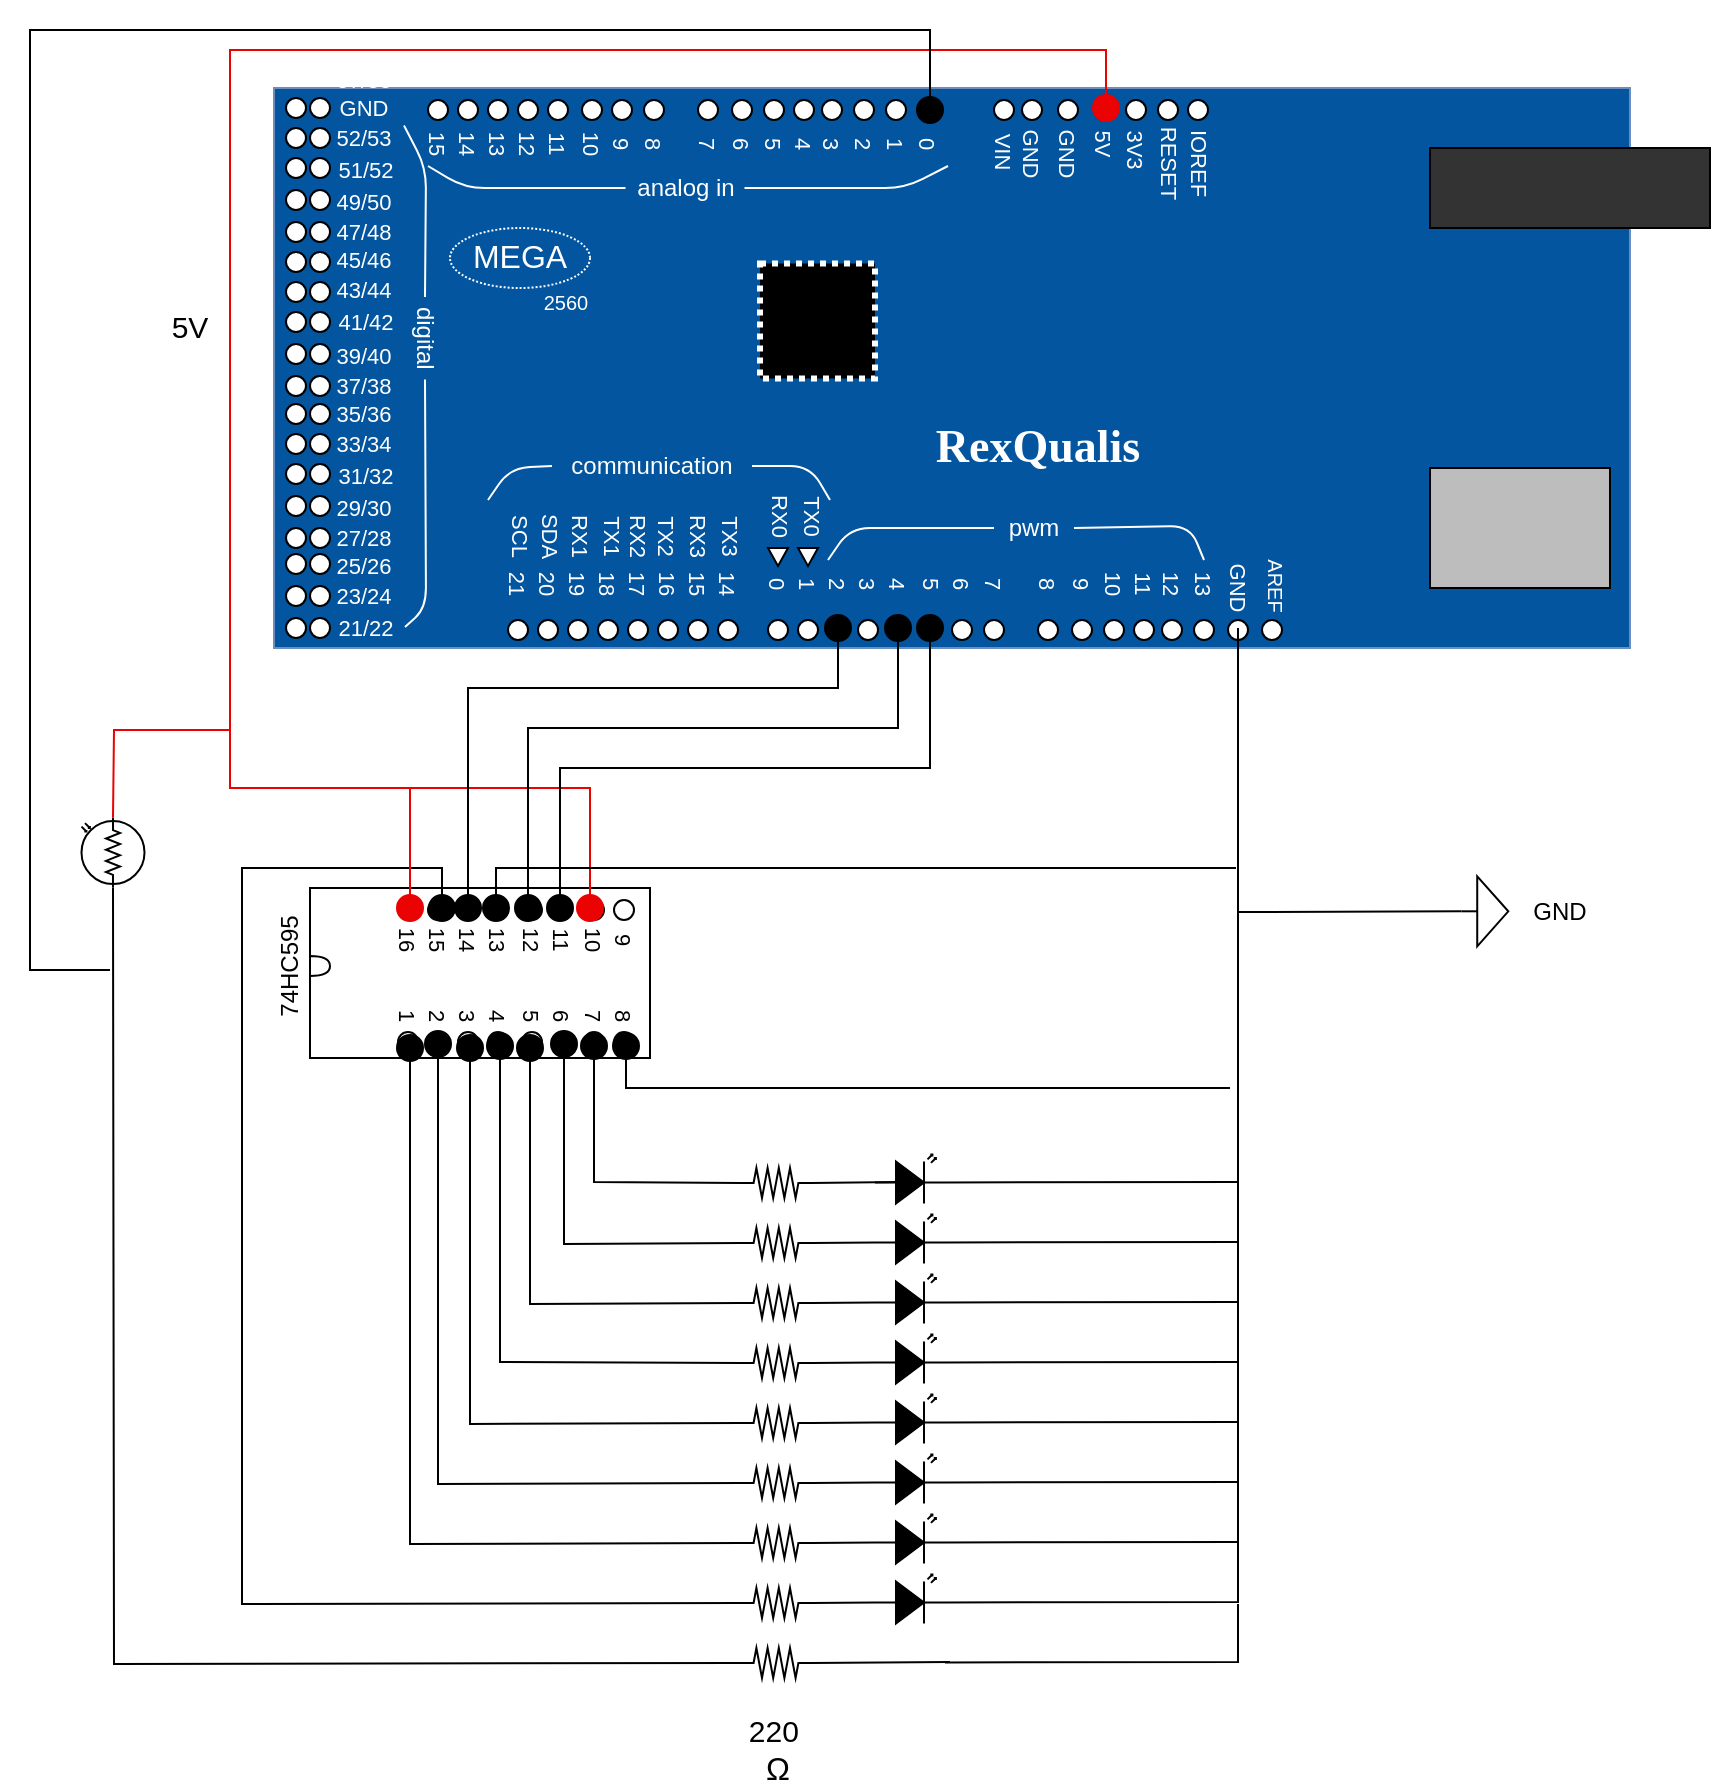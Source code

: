 <mxfile version="12.6.5" type="device"><diagram name="Page-1" id="7e0a89b8-554c-2b80-1dc8-d5c74ca68de4"><mxGraphModel dx="1422" dy="1702" grid="1" gridSize="10" guides="1" tooltips="1" connect="1" arrows="1" fold="1" page="1" pageScale="1" pageWidth="1100" pageHeight="850" background="#ffffff" math="0" shadow="0"><root><mxCell id="0"/><mxCell id="1" parent="0"/><mxCell id="HbX-zlZQW4cHkhJX92zw-1" value="" style="rounded=0;whiteSpace=wrap;html=1;fillColor=#02559E;strokeColor=#6c8ebf;movable=1;connectable=0;" parent="1" vertex="1"><mxGeometry x="162" y="39" width="678" height="280" as="geometry"/></mxCell><mxCell id="HbX-zlZQW4cHkhJX92zw-2" value="" style="rounded=0;whiteSpace=wrap;html=1;fillColor=#BDBDBD;movable=1;" parent="1" vertex="1"><mxGeometry x="740" y="229" width="90" height="60" as="geometry"/></mxCell><mxCell id="HbX-zlZQW4cHkhJX92zw-3" value="" style="rounded=0;whiteSpace=wrap;html=1;fillColor=#333333;movable=1;" parent="1" vertex="1"><mxGeometry x="740" y="69" width="140" height="40" as="geometry"/></mxCell><mxCell id="HbX-zlZQW4cHkhJX92zw-4" value="" style="ellipse;whiteSpace=wrap;html=1;resizable=0;connectable=0;movable=1;" parent="1" vertex="1"><mxGeometry x="656" y="305" width="10" height="10" as="geometry"/></mxCell><mxCell id="HbX-zlZQW4cHkhJX92zw-18" value="pwm" style="text;html=1;strokeColor=none;fillColor=none;align=center;verticalAlign=middle;whiteSpace=wrap;rounded=0;fontColor=#FFFFFF;movable=1;" parent="1" vertex="1"><mxGeometry x="522" y="249" width="40" height="20" as="geometry"/></mxCell><mxCell id="HbX-zlZQW4cHkhJX92zw-19" value="AREF" style="text;html=1;strokeColor=none;fillColor=none;align=center;verticalAlign=middle;whiteSpace=wrap;rounded=0;fontColor=#FFFFFF;fontSize=10;rotation=90;resizable=0;movable=1;" parent="1" vertex="1"><mxGeometry x="643" y="278" width="40" height="20" as="geometry"/></mxCell><mxCell id="HbX-zlZQW4cHkhJX92zw-13" value="" style="ellipse;whiteSpace=wrap;html=1;resizable=0;connectable=0;movable=1;" parent="1" vertex="1"><mxGeometry x="639" y="305" width="10" height="10" as="geometry"/></mxCell><mxCell id="HbX-zlZQW4cHkhJX92zw-20" value="GND" style="text;html=1;strokeColor=none;fillColor=none;align=center;verticalAlign=middle;whiteSpace=wrap;rounded=0;fontColor=#FFFFFF;fontSize=11;rotation=90;resizable=0;movable=1;" parent="1" vertex="1"><mxGeometry x="624" y="279" width="40" height="20" as="geometry"/></mxCell><mxCell id="HbX-zlZQW4cHkhJX92zw-14" value="" style="ellipse;whiteSpace=wrap;html=1;resizable=0;connectable=0;movable=1;" parent="1" vertex="1"><mxGeometry x="622" y="305" width="10" height="10" as="geometry"/></mxCell><mxCell id="HbX-zlZQW4cHkhJX92zw-21" value="13" style="text;html=1;strokeColor=none;fillColor=none;align=center;verticalAlign=middle;whiteSpace=wrap;rounded=0;fontColor=#FFFFFF;fontSize=11;rotation=90;resizable=0;movable=1;" parent="1" vertex="1"><mxGeometry x="615.5" y="276.5" width="23" height="20" as="geometry"/></mxCell><mxCell id="HbX-zlZQW4cHkhJX92zw-72" value="" style="ellipse;whiteSpace=wrap;html=1;resizable=0;connectable=0;movable=1;" parent="1" vertex="1"><mxGeometry x="606" y="305" width="10" height="10" as="geometry"/></mxCell><mxCell id="HbX-zlZQW4cHkhJX92zw-73" value="12" style="text;html=1;strokeColor=none;fillColor=none;align=center;verticalAlign=middle;whiteSpace=wrap;rounded=0;fontColor=#FFFFFF;fontSize=11;rotation=90;resizable=0;movable=1;" parent="1" vertex="1"><mxGeometry x="599.5" y="276.5" width="23" height="20" as="geometry"/></mxCell><mxCell id="HbX-zlZQW4cHkhJX92zw-74" value="" style="ellipse;whiteSpace=wrap;html=1;resizable=0;connectable=0;movable=1;" parent="1" vertex="1"><mxGeometry x="592" y="305" width="10" height="10" as="geometry"/></mxCell><mxCell id="HbX-zlZQW4cHkhJX92zw-75" value="11" style="text;html=1;strokeColor=none;fillColor=none;align=center;verticalAlign=middle;whiteSpace=wrap;rounded=0;fontColor=#FFFFFF;fontSize=11;rotation=90;resizable=0;movable=1;" parent="1" vertex="1"><mxGeometry x="585.5" y="276.5" width="23" height="20" as="geometry"/></mxCell><mxCell id="HbX-zlZQW4cHkhJX92zw-76" value="" style="ellipse;whiteSpace=wrap;html=1;resizable=0;connectable=0;movable=1;" parent="1" vertex="1"><mxGeometry x="577" y="305" width="10" height="10" as="geometry"/></mxCell><mxCell id="HbX-zlZQW4cHkhJX92zw-77" value="10" style="text;html=1;strokeColor=none;fillColor=none;align=center;verticalAlign=middle;whiteSpace=wrap;rounded=0;fontColor=#FFFFFF;fontSize=11;rotation=90;resizable=0;movable=1;" parent="1" vertex="1"><mxGeometry x="570.5" y="276.5" width="23" height="20" as="geometry"/></mxCell><mxCell id="HbX-zlZQW4cHkhJX92zw-78" value="" style="ellipse;whiteSpace=wrap;html=1;resizable=0;connectable=0;movable=1;" parent="1" vertex="1"><mxGeometry x="561" y="305" width="10" height="10" as="geometry"/></mxCell><mxCell id="HbX-zlZQW4cHkhJX92zw-79" value="9" style="text;html=1;strokeColor=none;fillColor=none;align=center;verticalAlign=middle;whiteSpace=wrap;rounded=0;fontColor=#FFFFFF;fontSize=11;rotation=90;resizable=0;movable=1;" parent="1" vertex="1"><mxGeometry x="554.5" y="276.5" width="23" height="20" as="geometry"/></mxCell><mxCell id="HbX-zlZQW4cHkhJX92zw-80" value="" style="ellipse;whiteSpace=wrap;html=1;resizable=0;connectable=0;movable=1;" parent="1" vertex="1"><mxGeometry x="544" y="305" width="10" height="10" as="geometry"/></mxCell><mxCell id="HbX-zlZQW4cHkhJX92zw-81" value="8" style="text;html=1;strokeColor=none;fillColor=none;align=center;verticalAlign=middle;whiteSpace=wrap;rounded=0;fontColor=#FFFFFF;fontSize=11;rotation=90;resizable=0;movable=1;" parent="1" vertex="1"><mxGeometry x="537.5" y="276.5" width="23" height="20" as="geometry"/></mxCell><mxCell id="HbX-zlZQW4cHkhJX92zw-82" value="" style="ellipse;whiteSpace=wrap;html=1;resizable=0;connectable=0;movable=1;" parent="1" vertex="1"><mxGeometry x="517" y="305" width="10" height="10" as="geometry"/></mxCell><mxCell id="HbX-zlZQW4cHkhJX92zw-83" value="7" style="text;html=1;strokeColor=none;fillColor=none;align=center;verticalAlign=middle;whiteSpace=wrap;rounded=0;fontColor=#FFFFFF;fontSize=11;rotation=90;resizable=0;movable=1;" parent="1" vertex="1"><mxGeometry x="510.5" y="276.5" width="23" height="20" as="geometry"/></mxCell><mxCell id="HbX-zlZQW4cHkhJX92zw-84" value="" style="ellipse;whiteSpace=wrap;html=1;resizable=0;connectable=0;movable=1;" parent="1" vertex="1"><mxGeometry x="501" y="305" width="10" height="10" as="geometry"/></mxCell><mxCell id="HbX-zlZQW4cHkhJX92zw-85" value="6" style="text;html=1;strokeColor=none;fillColor=none;align=center;verticalAlign=middle;whiteSpace=wrap;rounded=0;fontColor=#FFFFFF;fontSize=11;rotation=90;resizable=0;movable=1;" parent="1" vertex="1"><mxGeometry x="494.5" y="276.5" width="23" height="20" as="geometry"/></mxCell><mxCell id="HbX-zlZQW4cHkhJX92zw-86" value="" style="ellipse;whiteSpace=wrap;html=1;resizable=0;connectable=0;movable=1;" parent="1" vertex="1"><mxGeometry x="486" y="305" width="10" height="10" as="geometry"/></mxCell><mxCell id="HbX-zlZQW4cHkhJX92zw-87" value="5" style="text;html=1;strokeColor=none;fillColor=none;align=center;verticalAlign=middle;whiteSpace=wrap;rounded=0;fontColor=#FFFFFF;fontSize=11;rotation=90;resizable=0;movable=1;" parent="1" vertex="1"><mxGeometry x="479.5" y="276.5" width="23" height="20" as="geometry"/></mxCell><mxCell id="HbX-zlZQW4cHkhJX92zw-88" value="" style="ellipse;whiteSpace=wrap;html=1;resizable=0;connectable=0;movable=1;" parent="1" vertex="1"><mxGeometry x="469" y="305" width="10" height="10" as="geometry"/></mxCell><mxCell id="HbX-zlZQW4cHkhJX92zw-89" value="4" style="text;html=1;strokeColor=none;fillColor=none;align=center;verticalAlign=middle;whiteSpace=wrap;rounded=0;fontColor=#FFFFFF;fontSize=11;rotation=90;resizable=0;movable=1;" parent="1" vertex="1"><mxGeometry x="462.5" y="276.5" width="23" height="20" as="geometry"/></mxCell><mxCell id="HbX-zlZQW4cHkhJX92zw-90" value="" style="ellipse;whiteSpace=wrap;html=1;resizable=0;connectable=0;movable=1;" parent="1" vertex="1"><mxGeometry x="454" y="305" width="10" height="10" as="geometry"/></mxCell><mxCell id="HbX-zlZQW4cHkhJX92zw-91" value="3" style="text;html=1;strokeColor=none;fillColor=none;align=center;verticalAlign=middle;whiteSpace=wrap;rounded=0;fontColor=#FFFFFF;fontSize=11;rotation=90;resizable=0;movable=1;" parent="1" vertex="1"><mxGeometry x="447.5" y="276.5" width="23" height="20" as="geometry"/></mxCell><mxCell id="HbX-zlZQW4cHkhJX92zw-92" value="" style="ellipse;whiteSpace=wrap;html=1;resizable=0;connectable=0;movable=1;" parent="1" vertex="1"><mxGeometry x="439" y="305" width="10" height="10" as="geometry"/></mxCell><mxCell id="HbX-zlZQW4cHkhJX92zw-93" value="2" style="text;html=1;strokeColor=none;fillColor=none;align=center;verticalAlign=middle;whiteSpace=wrap;rounded=0;fontColor=#FFFFFF;fontSize=11;rotation=90;resizable=0;movable=1;" parent="1" vertex="1"><mxGeometry x="432.5" y="276.5" width="23" height="20" as="geometry"/></mxCell><mxCell id="HbX-zlZQW4cHkhJX92zw-94" value="" style="ellipse;whiteSpace=wrap;html=1;resizable=0;connectable=0;movable=1;" parent="1" vertex="1"><mxGeometry x="424" y="305" width="10" height="10" as="geometry"/></mxCell><mxCell id="HbX-zlZQW4cHkhJX92zw-95" value="1" style="text;html=1;strokeColor=none;fillColor=none;align=center;verticalAlign=middle;whiteSpace=wrap;rounded=0;fontColor=#FFFFFF;fontSize=11;rotation=90;resizable=0;movable=1;" parent="1" vertex="1"><mxGeometry x="417.5" y="276.5" width="23" height="20" as="geometry"/></mxCell><mxCell id="HbX-zlZQW4cHkhJX92zw-96" value="" style="ellipse;whiteSpace=wrap;html=1;resizable=0;connectable=0;movable=1;" parent="1" vertex="1"><mxGeometry x="409" y="305" width="10" height="10" as="geometry"/></mxCell><mxCell id="HbX-zlZQW4cHkhJX92zw-97" value="0" style="text;html=1;strokeColor=none;fillColor=none;align=center;verticalAlign=middle;whiteSpace=wrap;rounded=0;fontColor=#FFFFFF;fontSize=11;rotation=90;resizable=0;movable=1;" parent="1" vertex="1"><mxGeometry x="402.5" y="276.5" width="23" height="20" as="geometry"/></mxCell><mxCell id="HbX-zlZQW4cHkhJX92zw-98" value="" style="ellipse;whiteSpace=wrap;html=1;resizable=0;connectable=0;movable=1;" parent="1" vertex="1"><mxGeometry x="384" y="305" width="10" height="10" as="geometry"/></mxCell><mxCell id="HbX-zlZQW4cHkhJX92zw-99" value="14" style="text;html=1;strokeColor=none;fillColor=none;align=center;verticalAlign=middle;whiteSpace=wrap;rounded=0;fontColor=#FFFFFF;fontSize=11;rotation=90;resizable=0;movable=1;" parent="1" vertex="1"><mxGeometry x="377.5" y="276.5" width="23" height="20" as="geometry"/></mxCell><mxCell id="HbX-zlZQW4cHkhJX92zw-100" value="" style="ellipse;whiteSpace=wrap;html=1;resizable=0;connectable=0;movable=1;" parent="1" vertex="1"><mxGeometry x="369" y="305" width="10" height="10" as="geometry"/></mxCell><mxCell id="HbX-zlZQW4cHkhJX92zw-101" value="15" style="text;html=1;strokeColor=none;fillColor=none;align=center;verticalAlign=middle;whiteSpace=wrap;rounded=0;fontColor=#FFFFFF;fontSize=11;rotation=90;resizable=0;movable=1;" parent="1" vertex="1"><mxGeometry x="362.5" y="276.5" width="23" height="20" as="geometry"/></mxCell><mxCell id="HbX-zlZQW4cHkhJX92zw-102" value="" style="ellipse;whiteSpace=wrap;html=1;resizable=0;connectable=0;movable=1;" parent="1" vertex="1"><mxGeometry x="354" y="305" width="10" height="10" as="geometry"/></mxCell><mxCell id="HbX-zlZQW4cHkhJX92zw-103" value="16" style="text;html=1;strokeColor=none;fillColor=none;align=center;verticalAlign=middle;whiteSpace=wrap;rounded=0;fontColor=#FFFFFF;fontSize=11;rotation=90;resizable=0;movable=1;" parent="1" vertex="1"><mxGeometry x="347.5" y="276.5" width="23" height="20" as="geometry"/></mxCell><mxCell id="HbX-zlZQW4cHkhJX92zw-104" value="" style="ellipse;whiteSpace=wrap;html=1;resizable=0;connectable=0;movable=1;" parent="1" vertex="1"><mxGeometry x="339" y="305" width="10" height="10" as="geometry"/></mxCell><mxCell id="HbX-zlZQW4cHkhJX92zw-105" value="17" style="text;html=1;strokeColor=none;fillColor=none;align=center;verticalAlign=middle;whiteSpace=wrap;rounded=0;fontColor=#FFFFFF;fontSize=11;rotation=90;resizable=0;movable=1;" parent="1" vertex="1"><mxGeometry x="332.5" y="276.5" width="23" height="20" as="geometry"/></mxCell><mxCell id="HbX-zlZQW4cHkhJX92zw-106" value="" style="ellipse;whiteSpace=wrap;html=1;resizable=0;connectable=0;movable=1;" parent="1" vertex="1"><mxGeometry x="324" y="305" width="10" height="10" as="geometry"/></mxCell><mxCell id="HbX-zlZQW4cHkhJX92zw-107" value="18" style="text;html=1;strokeColor=none;fillColor=none;align=center;verticalAlign=middle;whiteSpace=wrap;rounded=0;fontColor=#FFFFFF;fontSize=11;rotation=90;resizable=0;movable=1;" parent="1" vertex="1"><mxGeometry x="317.5" y="276.5" width="23" height="20" as="geometry"/></mxCell><mxCell id="HbX-zlZQW4cHkhJX92zw-108" value="" style="ellipse;whiteSpace=wrap;html=1;resizable=0;connectable=0;movable=1;" parent="1" vertex="1"><mxGeometry x="309" y="305" width="10" height="10" as="geometry"/></mxCell><mxCell id="HbX-zlZQW4cHkhJX92zw-109" value="19" style="text;html=1;strokeColor=none;fillColor=none;align=center;verticalAlign=middle;whiteSpace=wrap;rounded=0;fontColor=#FFFFFF;fontSize=11;rotation=90;resizable=0;movable=1;" parent="1" vertex="1"><mxGeometry x="302.5" y="276.5" width="23" height="20" as="geometry"/></mxCell><mxCell id="HbX-zlZQW4cHkhJX92zw-110" value="" style="ellipse;whiteSpace=wrap;html=1;resizable=0;connectable=0;movable=1;" parent="1" vertex="1"><mxGeometry x="294" y="305" width="10" height="10" as="geometry"/></mxCell><mxCell id="HbX-zlZQW4cHkhJX92zw-111" value="20" style="text;html=1;strokeColor=none;fillColor=none;align=center;verticalAlign=middle;whiteSpace=wrap;rounded=0;fontColor=#FFFFFF;fontSize=11;rotation=90;resizable=0;movable=1;" parent="1" vertex="1"><mxGeometry x="287.5" y="276.5" width="23" height="20" as="geometry"/></mxCell><mxCell id="HbX-zlZQW4cHkhJX92zw-112" value="" style="ellipse;whiteSpace=wrap;html=1;resizable=0;connectable=0;movable=1;" parent="1" vertex="1"><mxGeometry x="279" y="305" width="10" height="10" as="geometry"/></mxCell><mxCell id="HbX-zlZQW4cHkhJX92zw-113" value="21" style="text;html=1;strokeColor=none;fillColor=none;align=center;verticalAlign=middle;whiteSpace=wrap;rounded=0;fontColor=#FFFFFF;fontSize=11;rotation=90;resizable=0;movable=1;" parent="1" vertex="1"><mxGeometry x="272.5" y="276.5" width="23" height="20" as="geometry"/></mxCell><mxCell id="HbX-zlZQW4cHkhJX92zw-114" value="" style="ellipse;whiteSpace=wrap;html=1;resizable=0;connectable=0;movable=1;" parent="1" vertex="1"><mxGeometry x="168" y="259" width="10" height="10" as="geometry"/></mxCell><mxCell id="HbX-zlZQW4cHkhJX92zw-115" value="21/22" style="text;html=1;strokeColor=none;fillColor=none;align=center;verticalAlign=middle;whiteSpace=wrap;rounded=0;fontColor=#FFFFFF;fontSize=11;rotation=0;resizable=1;movable=1;" parent="1" vertex="1"><mxGeometry x="187.5" y="298.5" width="40" height="20" as="geometry"/></mxCell><mxCell id="HbX-zlZQW4cHkhJX92zw-116" value="" style="ellipse;whiteSpace=wrap;html=1;resizable=0;connectable=0;movable=1;" parent="1" vertex="1"><mxGeometry x="168" y="243" width="10" height="10" as="geometry"/></mxCell><mxCell id="HbX-zlZQW4cHkhJX92zw-117" value="23/24" style="text;html=1;strokeColor=none;fillColor=none;align=center;verticalAlign=middle;whiteSpace=wrap;rounded=0;fontColor=#FFFFFF;fontSize=11;rotation=0;resizable=0;direction=north;movable=1;" parent="1" vertex="1"><mxGeometry x="187" y="281" width="40" height="23" as="geometry"/></mxCell><mxCell id="HbX-zlZQW4cHkhJX92zw-118" value="" style="ellipse;whiteSpace=wrap;html=1;resizable=0;connectable=0;movable=1;" parent="1" vertex="1"><mxGeometry x="168" y="227" width="10" height="10" as="geometry"/></mxCell><mxCell id="HbX-zlZQW4cHkhJX92zw-119" value="25/26" style="text;html=1;strokeColor=none;fillColor=none;align=center;verticalAlign=middle;whiteSpace=wrap;rounded=0;fontColor=#FFFFFF;fontSize=11;rotation=0;resizable=0;movable=1;" parent="1" vertex="1"><mxGeometry x="186.5" y="267.5" width="40" height="20" as="geometry"/></mxCell><mxCell id="HbX-zlZQW4cHkhJX92zw-120" value="" style="ellipse;whiteSpace=wrap;html=1;resizable=0;connectable=0;movable=1;" parent="1" vertex="1"><mxGeometry x="168" y="212" width="10" height="10" as="geometry"/></mxCell><mxCell id="HbX-zlZQW4cHkhJX92zw-121" value="27/28" style="text;html=1;strokeColor=none;fillColor=none;align=center;verticalAlign=middle;whiteSpace=wrap;rounded=0;fontColor=#FFFFFF;fontSize=11;rotation=0;resizable=1;movable=1;" parent="1" vertex="1"><mxGeometry x="186.5" y="253.5" width="40" height="20" as="geometry"/></mxCell><mxCell id="HbX-zlZQW4cHkhJX92zw-122" value="" style="ellipse;whiteSpace=wrap;html=1;resizable=0;connectable=0;movable=1;" parent="1" vertex="1"><mxGeometry x="168" y="197" width="10" height="10" as="geometry"/></mxCell><mxCell id="HbX-zlZQW4cHkhJX92zw-123" value="29/30" style="text;html=1;strokeColor=none;fillColor=none;align=center;verticalAlign=middle;whiteSpace=wrap;rounded=0;fontColor=#FFFFFF;fontSize=11;rotation=0;resizable=0;movable=1;" parent="1" vertex="1"><mxGeometry x="186.5" y="238.5" width="40" height="20" as="geometry"/></mxCell><mxCell id="HbX-zlZQW4cHkhJX92zw-126" value="" style="ellipse;whiteSpace=wrap;html=1;resizable=0;connectable=0;movable=1;" parent="1" vertex="1"><mxGeometry x="180" y="259" width="10" height="10" as="geometry"/></mxCell><mxCell id="HbX-zlZQW4cHkhJX92zw-127" value="" style="ellipse;whiteSpace=wrap;html=1;resizable=0;connectable=0;movable=1;" parent="1" vertex="1"><mxGeometry x="180" y="243" width="10" height="10" as="geometry"/></mxCell><mxCell id="HbX-zlZQW4cHkhJX92zw-128" value="" style="ellipse;whiteSpace=wrap;html=1;resizable=0;connectable=0;movable=1;" parent="1" vertex="1"><mxGeometry x="180" y="227" width="10" height="10" as="geometry"/></mxCell><mxCell id="HbX-zlZQW4cHkhJX92zw-129" value="" style="ellipse;whiteSpace=wrap;html=1;resizable=0;connectable=0;movable=1;" parent="1" vertex="1"><mxGeometry x="180" y="212" width="10" height="10" as="geometry"/></mxCell><mxCell id="HbX-zlZQW4cHkhJX92zw-130" value="" style="ellipse;whiteSpace=wrap;html=1;resizable=0;connectable=0;movable=1;" parent="1" vertex="1"><mxGeometry x="180" y="197" width="10" height="10" as="geometry"/></mxCell><mxCell id="HbX-zlZQW4cHkhJX92zw-131" value="" style="ellipse;whiteSpace=wrap;html=1;resizable=0;connectable=0;movable=1;" parent="1" vertex="1"><mxGeometry x="168" y="183" width="10" height="10" as="geometry"/></mxCell><mxCell id="HbX-zlZQW4cHkhJX92zw-132" value="" style="ellipse;whiteSpace=wrap;html=1;resizable=0;connectable=0;movable=1;" parent="1" vertex="1"><mxGeometry x="168" y="167" width="10" height="10" as="geometry"/></mxCell><mxCell id="HbX-zlZQW4cHkhJX92zw-133" value="" style="ellipse;whiteSpace=wrap;html=1;resizable=0;connectable=0;movable=1;" parent="1" vertex="1"><mxGeometry x="168" y="151" width="10" height="10" as="geometry"/></mxCell><mxCell id="HbX-zlZQW4cHkhJX92zw-134" value="" style="ellipse;whiteSpace=wrap;html=1;resizable=0;connectable=0;movable=1;" parent="1" vertex="1"><mxGeometry x="168" y="136" width="10" height="10" as="geometry"/></mxCell><mxCell id="HbX-zlZQW4cHkhJX92zw-135" value="" style="ellipse;whiteSpace=wrap;html=1;resizable=0;connectable=0;movable=1;" parent="1" vertex="1"><mxGeometry x="168" y="121" width="10" height="10" as="geometry"/></mxCell><mxCell id="HbX-zlZQW4cHkhJX92zw-136" value="" style="ellipse;whiteSpace=wrap;html=1;resizable=0;connectable=0;movable=1;" parent="1" vertex="1"><mxGeometry x="180" y="183" width="10" height="10" as="geometry"/></mxCell><mxCell id="HbX-zlZQW4cHkhJX92zw-137" value="" style="ellipse;whiteSpace=wrap;html=1;resizable=0;connectable=0;movable=1;" parent="1" vertex="1"><mxGeometry x="180" y="167" width="10" height="10" as="geometry"/></mxCell><mxCell id="HbX-zlZQW4cHkhJX92zw-138" value="" style="ellipse;whiteSpace=wrap;html=1;resizable=0;connectable=0;movable=1;" parent="1" vertex="1"><mxGeometry x="180" y="151" width="10" height="10" as="geometry"/></mxCell><mxCell id="HbX-zlZQW4cHkhJX92zw-139" value="" style="ellipse;whiteSpace=wrap;html=1;resizable=0;connectable=0;movable=1;" parent="1" vertex="1"><mxGeometry x="180" y="136" width="10" height="10" as="geometry"/></mxCell><mxCell id="HbX-zlZQW4cHkhJX92zw-140" value="" style="ellipse;whiteSpace=wrap;html=1;resizable=0;connectable=0;movable=1;" parent="1" vertex="1"><mxGeometry x="180" y="121" width="10" height="10" as="geometry"/></mxCell><mxCell id="HbX-zlZQW4cHkhJX92zw-141" value="" style="ellipse;whiteSpace=wrap;html=1;resizable=0;connectable=0;movable=1;" parent="1" vertex="1"><mxGeometry x="168" y="106" width="10" height="10" as="geometry"/></mxCell><mxCell id="HbX-zlZQW4cHkhJX92zw-142" value="" style="ellipse;whiteSpace=wrap;html=1;resizable=0;connectable=0;movable=1;" parent="1" vertex="1"><mxGeometry x="168" y="90" width="10" height="10" as="geometry"/></mxCell><mxCell id="HbX-zlZQW4cHkhJX92zw-143" value="" style="ellipse;whiteSpace=wrap;html=1;resizable=0;connectable=0;movable=1;" parent="1" vertex="1"><mxGeometry x="168" y="74" width="10" height="10" as="geometry"/></mxCell><mxCell id="HbX-zlZQW4cHkhJX92zw-144" value="" style="ellipse;whiteSpace=wrap;html=1;resizable=0;connectable=0;movable=1;" parent="1" vertex="1"><mxGeometry x="168" y="59" width="10" height="10" as="geometry"/></mxCell><mxCell id="HbX-zlZQW4cHkhJX92zw-145" value="" style="ellipse;whiteSpace=wrap;html=1;resizable=0;connectable=0;movable=1;" parent="1" vertex="1"><mxGeometry x="168" y="44" width="10" height="10" as="geometry"/></mxCell><mxCell id="HbX-zlZQW4cHkhJX92zw-146" value="" style="ellipse;whiteSpace=wrap;html=1;resizable=0;connectable=0;movable=1;" parent="1" vertex="1"><mxGeometry x="180" y="106" width="10" height="10" as="geometry"/></mxCell><mxCell id="HbX-zlZQW4cHkhJX92zw-147" value="" style="ellipse;whiteSpace=wrap;html=1;resizable=0;connectable=0;movable=1;" parent="1" vertex="1"><mxGeometry x="180" y="90" width="10" height="10" as="geometry"/></mxCell><mxCell id="HbX-zlZQW4cHkhJX92zw-148" value="" style="ellipse;whiteSpace=wrap;html=1;resizable=0;connectable=0;movable=1;" parent="1" vertex="1"><mxGeometry x="180" y="74" width="10" height="10" as="geometry"/></mxCell><mxCell id="HbX-zlZQW4cHkhJX92zw-149" value="" style="ellipse;whiteSpace=wrap;html=1;resizable=0;connectable=0;movable=1;" parent="1" vertex="1"><mxGeometry x="180" y="59" width="10" height="10" as="geometry"/></mxCell><mxCell id="HbX-zlZQW4cHkhJX92zw-150" value="" style="ellipse;whiteSpace=wrap;html=1;resizable=0;connectable=0;movable=1;" parent="1" vertex="1"><mxGeometry x="180" y="44" width="10" height="10" as="geometry"/></mxCell><mxCell id="HbX-zlZQW4cHkhJX92zw-151" value="" style="ellipse;whiteSpace=wrap;html=1;resizable=0;connectable=0;movable=1;" parent="1" vertex="1"><mxGeometry x="168" y="304" width="10" height="10" as="geometry"/></mxCell><mxCell id="HbX-zlZQW4cHkhJX92zw-152" value="" style="ellipse;whiteSpace=wrap;html=1;resizable=0;connectable=0;movable=1;" parent="1" vertex="1"><mxGeometry x="168" y="288" width="10" height="10" as="geometry"/></mxCell><mxCell id="HbX-zlZQW4cHkhJX92zw-153" value="" style="ellipse;whiteSpace=wrap;html=1;resizable=0;connectable=0;movable=1;" parent="1" vertex="1"><mxGeometry x="168" y="272" width="10" height="10" as="geometry"/></mxCell><mxCell id="HbX-zlZQW4cHkhJX92zw-154" value="" style="ellipse;whiteSpace=wrap;html=1;resizable=0;connectable=0;movable=1;" parent="1" vertex="1"><mxGeometry x="180" y="304" width="10" height="10" as="geometry"/></mxCell><mxCell id="HbX-zlZQW4cHkhJX92zw-155" value="" style="ellipse;whiteSpace=wrap;html=1;resizable=0;connectable=0;movable=1;" parent="1" vertex="1"><mxGeometry x="180" y="288" width="10" height="10" as="geometry"/></mxCell><mxCell id="HbX-zlZQW4cHkhJX92zw-156" value="" style="ellipse;whiteSpace=wrap;html=1;resizable=0;connectable=0;movable=1;" parent="1" vertex="1"><mxGeometry x="180" y="272" width="10" height="10" as="geometry"/></mxCell><mxCell id="HbX-zlZQW4cHkhJX92zw-157" value="31/32" style="text;html=1;strokeColor=none;fillColor=none;align=center;verticalAlign=middle;whiteSpace=wrap;rounded=0;fontColor=#FFFFFF;fontSize=11;rotation=0;resizable=1;movable=1;" parent="1" vertex="1"><mxGeometry x="187.5" y="222.5" width="40" height="20" as="geometry"/></mxCell><mxCell id="HbX-zlZQW4cHkhJX92zw-158" value="33/34" style="text;html=1;strokeColor=none;fillColor=none;align=center;verticalAlign=middle;whiteSpace=wrap;rounded=0;fontColor=#FFFFFF;fontSize=11;rotation=0;resizable=0;direction=north;movable=1;" parent="1" vertex="1"><mxGeometry x="187" y="205" width="40" height="23" as="geometry"/></mxCell><mxCell id="HbX-zlZQW4cHkhJX92zw-159" value="35/36" style="text;html=1;strokeColor=none;fillColor=none;align=center;verticalAlign=middle;whiteSpace=wrap;rounded=0;fontColor=#FFFFFF;fontSize=11;rotation=0;resizable=0;movable=1;" parent="1" vertex="1"><mxGeometry x="186.5" y="191.5" width="40" height="20" as="geometry"/></mxCell><mxCell id="HbX-zlZQW4cHkhJX92zw-160" value="37/38" style="text;html=1;strokeColor=none;fillColor=none;align=center;verticalAlign=middle;whiteSpace=wrap;rounded=0;fontColor=#FFFFFF;fontSize=11;rotation=0;resizable=1;movable=1;" parent="1" vertex="1"><mxGeometry x="186.5" y="177.5" width="40" height="20" as="geometry"/></mxCell><mxCell id="HbX-zlZQW4cHkhJX92zw-161" value="39/40" style="text;html=1;strokeColor=none;fillColor=none;align=center;verticalAlign=middle;whiteSpace=wrap;rounded=0;fontColor=#FFFFFF;fontSize=11;rotation=0;resizable=0;movable=1;" parent="1" vertex="1"><mxGeometry x="186.5" y="162.5" width="40" height="20" as="geometry"/></mxCell><mxCell id="HbX-zlZQW4cHkhJX92zw-162" value="41/42" style="text;html=1;strokeColor=none;fillColor=none;align=center;verticalAlign=middle;whiteSpace=wrap;rounded=0;fontColor=#FFFFFF;fontSize=11;rotation=0;resizable=1;movable=1;" parent="1" vertex="1"><mxGeometry x="187.5" y="145.5" width="40" height="20" as="geometry"/></mxCell><mxCell id="HbX-zlZQW4cHkhJX92zw-163" value="43/44" style="text;html=1;strokeColor=none;fillColor=none;align=center;verticalAlign=middle;whiteSpace=wrap;rounded=0;fontColor=#FFFFFF;fontSize=11;rotation=0;resizable=0;direction=north;movable=1;" parent="1" vertex="1"><mxGeometry x="187" y="128" width="40" height="23" as="geometry"/></mxCell><mxCell id="HbX-zlZQW4cHkhJX92zw-164" value="45/46" style="text;html=1;strokeColor=none;fillColor=none;align=center;verticalAlign=middle;whiteSpace=wrap;rounded=0;fontColor=#FFFFFF;fontSize=11;rotation=0;resizable=0;movable=1;" parent="1" vertex="1"><mxGeometry x="186.5" y="114.5" width="40" height="20" as="geometry"/></mxCell><mxCell id="HbX-zlZQW4cHkhJX92zw-165" value="47/48" style="text;html=1;strokeColor=none;fillColor=none;align=center;verticalAlign=middle;whiteSpace=wrap;rounded=0;fontColor=#FFFFFF;fontSize=11;rotation=0;resizable=1;movable=1;" parent="1" vertex="1"><mxGeometry x="186.5" y="100.5" width="40" height="20" as="geometry"/></mxCell><mxCell id="HbX-zlZQW4cHkhJX92zw-166" value="49/50" style="text;html=1;strokeColor=none;fillColor=none;align=center;verticalAlign=middle;whiteSpace=wrap;rounded=0;fontColor=#FFFFFF;fontSize=11;rotation=0;resizable=0;movable=1;" parent="1" vertex="1"><mxGeometry x="186.5" y="85.5" width="40" height="20" as="geometry"/></mxCell><mxCell id="HbX-zlZQW4cHkhJX92zw-167" value="51/52" style="text;html=1;strokeColor=none;fillColor=none;align=center;verticalAlign=middle;whiteSpace=wrap;rounded=0;fontColor=#FFFFFF;fontSize=11;rotation=0;resizable=1;movable=1;" parent="1" vertex="1"><mxGeometry x="187.5" y="69.5" width="40" height="20" as="geometry"/></mxCell><mxCell id="HbX-zlZQW4cHkhJX92zw-168" value="52/53" style="text;html=1;strokeColor=none;fillColor=none;align=center;verticalAlign=middle;whiteSpace=wrap;rounded=0;fontColor=#FFFFFF;fontSize=11;rotation=0;resizable=0;direction=north;movable=1;" parent="1" vertex="1"><mxGeometry x="187" y="52" width="40" height="23" as="geometry"/></mxCell><mxCell id="HbX-zlZQW4cHkhJX92zw-169" value="GND" style="text;html=1;strokeColor=none;fillColor=none;align=center;verticalAlign=middle;whiteSpace=wrap;rounded=0;fontColor=#FFFFFF;fontSize=11;rotation=0;resizable=0;movable=1;" parent="1" vertex="1"><mxGeometry x="186.5" y="38.5" width="40" height="20" as="geometry"/></mxCell><mxCell id="HbX-zlZQW4cHkhJX92zw-170" value="37/38" style="text;html=1;strokeColor=none;fillColor=none;align=center;verticalAlign=middle;whiteSpace=wrap;rounded=0;fontColor=#FFFFFF;fontSize=11;rotation=0;resizable=1;movable=1;" parent="1" vertex="1"><mxGeometry x="186.5" y="24.5" width="40" height="20" as="geometry"/></mxCell><mxCell id="HbX-zlZQW4cHkhJX92zw-172" value="" style="ellipse;whiteSpace=wrap;html=1;resizable=0;connectable=0;movable=1;" parent="1" vertex="1"><mxGeometry x="452" y="45" width="10" height="10" as="geometry"/></mxCell><mxCell id="HbX-zlZQW4cHkhJX92zw-173" value="2" style="text;html=1;strokeColor=none;fillColor=none;align=center;verticalAlign=middle;whiteSpace=wrap;rounded=0;fontColor=#FFFFFF;fontSize=11;rotation=90;resizable=0;movable=1;" parent="1" vertex="1"><mxGeometry x="445.5" y="56.5" width="23" height="20" as="geometry"/></mxCell><mxCell id="HbX-zlZQW4cHkhJX92zw-174" value="" style="ellipse;whiteSpace=wrap;html=1;resizable=0;connectable=0;movable=1;" parent="1" vertex="1"><mxGeometry x="436" y="45" width="10" height="10" as="geometry"/></mxCell><mxCell id="HbX-zlZQW4cHkhJX92zw-175" value="3" style="text;html=1;strokeColor=none;fillColor=none;align=center;verticalAlign=middle;whiteSpace=wrap;rounded=0;fontColor=#FFFFFF;fontSize=11;rotation=90;resizable=0;movable=1;" parent="1" vertex="1"><mxGeometry x="429.5" y="56.5" width="23" height="20" as="geometry"/></mxCell><mxCell id="HbX-zlZQW4cHkhJX92zw-176" value="" style="ellipse;whiteSpace=wrap;html=1;resizable=0;connectable=0;movable=1;" parent="1" vertex="1"><mxGeometry x="422" y="45" width="10" height="10" as="geometry"/></mxCell><mxCell id="HbX-zlZQW4cHkhJX92zw-177" value="4" style="text;html=1;strokeColor=none;fillColor=none;align=center;verticalAlign=middle;whiteSpace=wrap;rounded=0;fontColor=#FFFFFF;fontSize=11;rotation=90;resizable=0;movable=1;" parent="1" vertex="1"><mxGeometry x="415.5" y="56.5" width="23" height="20" as="geometry"/></mxCell><mxCell id="HbX-zlZQW4cHkhJX92zw-178" value="" style="ellipse;whiteSpace=wrap;html=1;resizable=0;connectable=0;movable=1;" parent="1" vertex="1"><mxGeometry x="407" y="45" width="10" height="10" as="geometry"/></mxCell><mxCell id="HbX-zlZQW4cHkhJX92zw-179" value="5" style="text;html=1;strokeColor=none;fillColor=none;align=center;verticalAlign=middle;whiteSpace=wrap;rounded=0;fontColor=#FFFFFF;fontSize=11;rotation=90;resizable=0;movable=1;" parent="1" vertex="1"><mxGeometry x="400.5" y="56.5" width="23" height="20" as="geometry"/></mxCell><mxCell id="HbX-zlZQW4cHkhJX92zw-180" value="" style="ellipse;whiteSpace=wrap;html=1;resizable=0;connectable=0;movable=1;" parent="1" vertex="1"><mxGeometry x="391" y="45" width="10" height="10" as="geometry"/></mxCell><mxCell id="HbX-zlZQW4cHkhJX92zw-181" value="6" style="text;html=1;strokeColor=none;fillColor=none;align=center;verticalAlign=middle;whiteSpace=wrap;rounded=0;fontColor=#FFFFFF;fontSize=11;rotation=90;resizable=0;movable=1;" parent="1" vertex="1"><mxGeometry x="384.5" y="56.5" width="23" height="20" as="geometry"/></mxCell><mxCell id="HbX-zlZQW4cHkhJX92zw-182" value="" style="ellipse;whiteSpace=wrap;html=1;resizable=0;connectable=0;movable=1;" parent="1" vertex="1"><mxGeometry x="374" y="45" width="10" height="10" as="geometry"/></mxCell><mxCell id="HbX-zlZQW4cHkhJX92zw-183" value="7" style="text;html=1;strokeColor=none;fillColor=none;align=center;verticalAlign=middle;whiteSpace=wrap;rounded=0;fontColor=#FFFFFF;fontSize=11;rotation=90;resizable=0;movable=1;" parent="1" vertex="1"><mxGeometry x="367.5" y="56.5" width="23" height="20" as="geometry"/></mxCell><mxCell id="HbX-zlZQW4cHkhJX92zw-184" value="" style="ellipse;whiteSpace=wrap;html=1;resizable=0;connectable=0;movable=1;" parent="1" vertex="1"><mxGeometry x="347" y="45" width="10" height="10" as="geometry"/></mxCell><mxCell id="HbX-zlZQW4cHkhJX92zw-185" value="8" style="text;html=1;strokeColor=none;fillColor=none;align=center;verticalAlign=middle;whiteSpace=wrap;rounded=0;fontColor=#FFFFFF;fontSize=11;rotation=90;resizable=0;movable=1;" parent="1" vertex="1"><mxGeometry x="340.5" y="56.5" width="23" height="20" as="geometry"/></mxCell><mxCell id="HbX-zlZQW4cHkhJX92zw-186" value="" style="ellipse;whiteSpace=wrap;html=1;resizable=0;connectable=0;movable=1;" parent="1" vertex="1"><mxGeometry x="331" y="45" width="10" height="10" as="geometry"/></mxCell><mxCell id="HbX-zlZQW4cHkhJX92zw-187" value="9" style="text;html=1;strokeColor=none;fillColor=none;align=center;verticalAlign=middle;whiteSpace=wrap;rounded=0;fontColor=#FFFFFF;fontSize=11;rotation=90;resizable=0;movable=1;" parent="1" vertex="1"><mxGeometry x="324.5" y="56.5" width="23" height="20" as="geometry"/></mxCell><mxCell id="HbX-zlZQW4cHkhJX92zw-188" value="" style="ellipse;whiteSpace=wrap;html=1;resizable=0;connectable=0;movable=1;" parent="1" vertex="1"><mxGeometry x="316" y="45" width="10" height="10" as="geometry"/></mxCell><mxCell id="HbX-zlZQW4cHkhJX92zw-189" value="10" style="text;html=1;strokeColor=none;fillColor=none;align=center;verticalAlign=middle;whiteSpace=wrap;rounded=0;fontColor=#FFFFFF;fontSize=11;rotation=90;resizable=0;movable=1;" parent="1" vertex="1"><mxGeometry x="309.5" y="56.5" width="23" height="20" as="geometry"/></mxCell><mxCell id="HbX-zlZQW4cHkhJX92zw-190" value="" style="ellipse;whiteSpace=wrap;html=1;resizable=0;connectable=0;movable=1;" parent="1" vertex="1"><mxGeometry x="299" y="45" width="10" height="10" as="geometry"/></mxCell><mxCell id="HbX-zlZQW4cHkhJX92zw-191" value="11" style="text;html=1;strokeColor=none;fillColor=none;align=center;verticalAlign=middle;whiteSpace=wrap;rounded=0;fontColor=#FFFFFF;fontSize=11;rotation=90;resizable=0;movable=1;" parent="1" vertex="1"><mxGeometry x="292.5" y="56.5" width="23" height="20" as="geometry"/></mxCell><mxCell id="HbX-zlZQW4cHkhJX92zw-192" value="" style="ellipse;whiteSpace=wrap;html=1;resizable=0;connectable=0;movable=1;" parent="1" vertex="1"><mxGeometry x="284" y="45" width="10" height="10" as="geometry"/></mxCell><mxCell id="HbX-zlZQW4cHkhJX92zw-193" value="12" style="text;html=1;strokeColor=none;fillColor=none;align=center;verticalAlign=middle;whiteSpace=wrap;rounded=0;fontColor=#FFFFFF;fontSize=11;rotation=90;resizable=0;movable=1;" parent="1" vertex="1"><mxGeometry x="277.5" y="56.5" width="23" height="20" as="geometry"/></mxCell><mxCell id="HbX-zlZQW4cHkhJX92zw-194" value="" style="ellipse;whiteSpace=wrap;html=1;resizable=0;connectable=0;movable=1;" parent="1" vertex="1"><mxGeometry x="269" y="45" width="10" height="10" as="geometry"/></mxCell><mxCell id="HbX-zlZQW4cHkhJX92zw-195" value="13" style="text;html=1;strokeColor=none;fillColor=none;align=center;verticalAlign=middle;whiteSpace=wrap;rounded=0;fontColor=#FFFFFF;fontSize=11;rotation=90;resizable=0;movable=1;" parent="1" vertex="1"><mxGeometry x="262.5" y="56.5" width="23" height="20" as="geometry"/></mxCell><mxCell id="HbX-zlZQW4cHkhJX92zw-196" value="" style="ellipse;whiteSpace=wrap;html=1;resizable=0;connectable=0;movable=1;" parent="1" vertex="1"><mxGeometry x="254" y="45" width="10" height="10" as="geometry"/></mxCell><mxCell id="HbX-zlZQW4cHkhJX92zw-197" value="14" style="text;html=1;strokeColor=none;fillColor=none;align=center;verticalAlign=middle;whiteSpace=wrap;rounded=0;fontColor=#FFFFFF;fontSize=11;rotation=90;resizable=0;movable=1;" parent="1" vertex="1"><mxGeometry x="247.5" y="56.5" width="23" height="20" as="geometry"/></mxCell><mxCell id="HbX-zlZQW4cHkhJX92zw-198" value="" style="ellipse;whiteSpace=wrap;html=1;resizable=0;connectable=0;movable=1;" parent="1" vertex="1"><mxGeometry x="239" y="45" width="10" height="10" as="geometry"/></mxCell><mxCell id="HbX-zlZQW4cHkhJX92zw-199" value="15" style="text;html=1;strokeColor=none;fillColor=none;align=center;verticalAlign=middle;whiteSpace=wrap;rounded=0;fontColor=#FFFFFF;fontSize=11;rotation=90;resizable=0;movable=1;" parent="1" vertex="1"><mxGeometry x="232.5" y="56.5" width="23" height="20" as="geometry"/></mxCell><mxCell id="HbX-zlZQW4cHkhJX92zw-200" value="" style="ellipse;whiteSpace=wrap;html=1;resizable=0;connectable=0;movable=1;" parent="1" vertex="1"><mxGeometry x="484" y="45" width="10" height="10" as="geometry"/></mxCell><mxCell id="HbX-zlZQW4cHkhJX92zw-201" value="0" style="text;html=1;strokeColor=none;fillColor=none;align=center;verticalAlign=middle;whiteSpace=wrap;rounded=0;fontColor=#FFFFFF;fontSize=11;rotation=90;resizable=0;movable=1;" parent="1" vertex="1"><mxGeometry x="477.5" y="56.5" width="23" height="20" as="geometry"/></mxCell><mxCell id="HbX-zlZQW4cHkhJX92zw-202" value="" style="ellipse;whiteSpace=wrap;html=1;resizable=0;connectable=0;movable=1;" parent="1" vertex="1"><mxGeometry x="468" y="45" width="10" height="10" as="geometry"/></mxCell><mxCell id="HbX-zlZQW4cHkhJX92zw-203" value="1" style="text;html=1;strokeColor=none;fillColor=none;align=center;verticalAlign=middle;whiteSpace=wrap;rounded=0;fontColor=#FFFFFF;fontSize=11;rotation=90;resizable=0;movable=1;" parent="1" vertex="1"><mxGeometry x="461.5" y="56.5" width="23" height="20" as="geometry"/></mxCell><mxCell id="HbX-zlZQW4cHkhJX92zw-204" value="" style="endArrow=none;html=1;fontSize=10;fontColor=#FFFFFF;strokeColor=#FFFFFF;exitX=1;exitY=0.5;exitDx=0;exitDy=0;movable=1;" parent="1" source="HbX-zlZQW4cHkhJX92zw-18" edge="1"><mxGeometry width="50" height="50" relative="1" as="geometry"><mxPoint x="606" y="257.5" as="sourcePoint"/><mxPoint x="627" y="275" as="targetPoint"/><Array as="points"><mxPoint x="620" y="258"/></Array></mxGeometry></mxCell><mxCell id="HbX-zlZQW4cHkhJX92zw-205" value="" style="endArrow=none;html=1;strokeColor=#FFFFFF;fontSize=10;fontColor=#FFFFFF;exitX=0;exitY=0;exitDx=0;exitDy=0;entryX=0;entryY=0.5;entryDx=0;entryDy=0;movable=1;" parent="1" source="HbX-zlZQW4cHkhJX92zw-95" target="HbX-zlZQW4cHkhJX92zw-18" edge="1"><mxGeometry width="50" height="50" relative="1" as="geometry"><mxPoint x="500" y="279" as="sourcePoint"/><mxPoint x="480" y="257" as="targetPoint"/><Array as="points"><mxPoint x="450" y="259"/></Array></mxGeometry></mxCell><mxCell id="HbX-zlZQW4cHkhJX92zw-208" value="" style="triangle;whiteSpace=wrap;html=1;fontSize=10;rotation=90;movable=1;" parent="1" vertex="1"><mxGeometry x="424.5" y="268.5" width="9" height="10" as="geometry"/></mxCell><mxCell id="HbX-zlZQW4cHkhJX92zw-209" value="" style="triangle;whiteSpace=wrap;html=1;fontSize=10;rotation=90;movable=1;" parent="1" vertex="1"><mxGeometry x="409.5" y="268.5" width="9" height="10" as="geometry"/></mxCell><mxCell id="HbX-zlZQW4cHkhJX92zw-210" value="RX0" style="text;html=1;strokeColor=none;fillColor=none;align=center;verticalAlign=middle;whiteSpace=wrap;rounded=0;fontColor=#FFFFFF;fontSize=11;rotation=90;resizable=1;movable=1;" parent="1" vertex="1"><mxGeometry x="397.25" y="243.25" width="34.5" height="20" as="geometry"/></mxCell><mxCell id="HbX-zlZQW4cHkhJX92zw-211" value="TX0" style="text;html=1;strokeColor=none;fillColor=none;align=center;verticalAlign=middle;whiteSpace=wrap;rounded=0;fontColor=#FFFFFF;fontSize=11;rotation=90;resizable=1;movable=1;" parent="1" vertex="1"><mxGeometry x="413.25" y="243.25" width="34.5" height="20" as="geometry"/></mxCell><mxCell id="HbX-zlZQW4cHkhJX92zw-212" value="communication" style="text;html=1;strokeColor=none;fillColor=none;align=center;verticalAlign=middle;whiteSpace=wrap;rounded=0;fontColor=#FFFFFF;movable=1;" parent="1" vertex="1"><mxGeometry x="301" y="218" width="100" height="20" as="geometry"/></mxCell><mxCell id="HbX-zlZQW4cHkhJX92zw-213" value="" style="endArrow=none;html=1;fontSize=10;fontColor=#FFFFFF;strokeColor=#FFFFFF;exitX=1;exitY=0.5;exitDx=0;exitDy=0;movable=1;" parent="1" source="HbX-zlZQW4cHkhJX92zw-212" edge="1"><mxGeometry width="50" height="50" relative="1" as="geometry"><mxPoint x="436" y="227.5" as="sourcePoint"/><mxPoint x="440" y="245" as="targetPoint"/><Array as="points"><mxPoint x="430" y="228"/></Array></mxGeometry></mxCell><mxCell id="HbX-zlZQW4cHkhJX92zw-214" value="" style="endArrow=none;html=1;strokeColor=#FFFFFF;fontSize=10;fontColor=#FFFFFF;exitX=0;exitY=0;exitDx=0;exitDy=0;entryX=0;entryY=0.5;entryDx=0;entryDy=0;movable=1;" parent="1" target="HbX-zlZQW4cHkhJX92zw-212" edge="1"><mxGeometry width="50" height="50" relative="1" as="geometry"><mxPoint x="269" y="245" as="sourcePoint"/><mxPoint x="310" y="227" as="targetPoint"/><Array as="points"><mxPoint x="280" y="229"/></Array></mxGeometry></mxCell><mxCell id="HbX-zlZQW4cHkhJX92zw-215" value="TX3" style="text;html=1;strokeColor=none;fillColor=none;align=center;verticalAlign=middle;whiteSpace=wrap;rounded=0;fontColor=#FFFFFF;fontSize=11;rotation=90;resizable=1;movable=1;" parent="1" vertex="1"><mxGeometry x="372.25" y="253.25" width="34.5" height="20" as="geometry"/></mxCell><mxCell id="HbX-zlZQW4cHkhJX92zw-216" value="RX3" style="text;html=1;strokeColor=none;fillColor=none;align=center;verticalAlign=middle;whiteSpace=wrap;rounded=0;fontColor=#FFFFFF;fontSize=11;rotation=90;resizable=1;movable=1;" parent="1" vertex="1"><mxGeometry x="356.25" y="253.25" width="34.5" height="20" as="geometry"/></mxCell><mxCell id="HbX-zlZQW4cHkhJX92zw-217" value="TX2" style="text;html=1;strokeColor=none;fillColor=none;align=center;verticalAlign=middle;whiteSpace=wrap;rounded=0;fontColor=#FFFFFF;fontSize=11;rotation=90;resizable=1;movable=1;" parent="1" vertex="1"><mxGeometry x="340.25" y="253.25" width="34.5" height="20" as="geometry"/></mxCell><mxCell id="HbX-zlZQW4cHkhJX92zw-218" value="RX2" style="text;html=1;strokeColor=none;fillColor=none;align=center;verticalAlign=middle;whiteSpace=wrap;rounded=0;fontColor=#FFFFFF;fontSize=11;rotation=90;resizable=1;movable=1;" parent="1" vertex="1"><mxGeometry x="326.25" y="253.25" width="34.5" height="20" as="geometry"/></mxCell><mxCell id="HbX-zlZQW4cHkhJX92zw-219" value="TX1" style="text;html=1;strokeColor=none;fillColor=none;align=center;verticalAlign=middle;whiteSpace=wrap;rounded=0;fontColor=#FFFFFF;fontSize=11;rotation=90;resizable=1;movable=1;" parent="1" vertex="1"><mxGeometry x="313.25" y="253.25" width="34.5" height="20" as="geometry"/></mxCell><mxCell id="HbX-zlZQW4cHkhJX92zw-220" value="RX1" style="text;html=1;strokeColor=none;fillColor=none;align=center;verticalAlign=middle;whiteSpace=wrap;rounded=0;fontColor=#FFFFFF;fontSize=11;rotation=90;resizable=1;movable=1;" parent="1" vertex="1"><mxGeometry x="297.25" y="253.25" width="34.5" height="20" as="geometry"/></mxCell><mxCell id="HbX-zlZQW4cHkhJX92zw-221" value="SDA" style="text;html=1;strokeColor=none;fillColor=none;align=center;verticalAlign=middle;whiteSpace=wrap;rounded=0;fontColor=#FFFFFF;fontSize=11;rotation=90;resizable=1;movable=1;" parent="1" vertex="1"><mxGeometry x="282.25" y="253.25" width="34.5" height="20" as="geometry"/></mxCell><mxCell id="HbX-zlZQW4cHkhJX92zw-222" value="SCL" style="text;html=1;strokeColor=none;fillColor=none;align=center;verticalAlign=middle;whiteSpace=wrap;rounded=0;fontColor=#FFFFFF;fontSize=11;rotation=90;resizable=1;movable=1;" parent="1" vertex="1"><mxGeometry x="267.25" y="253.25" width="34.5" height="20" as="geometry"/></mxCell><mxCell id="HbX-zlZQW4cHkhJX92zw-223" value="digital" style="text;html=1;strokeColor=none;fillColor=none;align=center;verticalAlign=middle;whiteSpace=wrap;rounded=0;fontColor=#FFFFFF;rotation=90;spacing=2;spacingTop=0;movable=1;" parent="1" vertex="1"><mxGeometry x="216.88" y="154.13" width="41.25" height="20" as="geometry"/></mxCell><mxCell id="HbX-zlZQW4cHkhJX92zw-224" value="" style="endArrow=none;html=1;fontSize=10;fontColor=#FFFFFF;strokeColor=#FFFFFF;exitX=1;exitY=0.5;exitDx=0;exitDy=0;entryX=1;entryY=0.5;entryDx=0;entryDy=0;movable=1;" parent="1" source="HbX-zlZQW4cHkhJX92zw-223" target="HbX-zlZQW4cHkhJX92zw-115" edge="1"><mxGeometry width="50" height="50" relative="1" as="geometry"><mxPoint x="244" y="259" as="sourcePoint"/><mxPoint x="226" y="263" as="targetPoint"/><Array as="points"><mxPoint x="238" y="299"/></Array></mxGeometry></mxCell><mxCell id="HbX-zlZQW4cHkhJX92zw-225" value="" style="endArrow=none;html=1;strokeColor=#FFFFFF;fontSize=10;fontColor=#FFFFFF;exitX=0.75;exitY=1;exitDx=0;exitDy=0;entryX=0;entryY=0.5;entryDx=0;entryDy=0;movable=1;" parent="1" source="HbX-zlZQW4cHkhJX92zw-168" target="HbX-zlZQW4cHkhJX92zw-223" edge="1"><mxGeometry width="50" height="50" relative="1" as="geometry"><mxPoint x="226" y="92" as="sourcePoint"/><mxPoint x="244" y="133" as="targetPoint"/><Array as="points"><mxPoint x="238" y="79"/></Array></mxGeometry></mxCell><mxCell id="HbX-zlZQW4cHkhJX92zw-227" value="analog in" style="text;html=1;strokeColor=none;fillColor=none;align=center;verticalAlign=middle;whiteSpace=wrap;rounded=0;fontColor=#FFFFFF;rotation=0;movable=1;" parent="1" vertex="1"><mxGeometry x="337.75" y="79" width="59.5" height="20" as="geometry"/></mxCell><mxCell id="HbX-zlZQW4cHkhJX92zw-228" value="" style="endArrow=none;html=1;fontSize=10;fontColor=#FFFFFF;strokeColor=#FFFFFF;exitX=1;exitY=0.5;exitDx=0;exitDy=0;entryX=1;entryY=0;entryDx=0;entryDy=0;movable=1;" parent="1" source="HbX-zlZQW4cHkhJX92zw-227" target="HbX-zlZQW4cHkhJX92zw-201" edge="1"><mxGeometry width="50" height="50" relative="1" as="geometry"><mxPoint x="437.5" y="83" as="sourcePoint"/><mxPoint x="487.5" y="99" as="targetPoint"/><Array as="points"><mxPoint x="477.5" y="89"/></Array></mxGeometry></mxCell><mxCell id="HbX-zlZQW4cHkhJX92zw-229" value="" style="endArrow=none;html=1;strokeColor=#FFFFFF;fontSize=10;fontColor=#FFFFFF;exitX=1;exitY=0.75;exitDx=0;exitDy=0;entryX=0;entryY=0.5;entryDx=0;entryDy=0;movable=1;" parent="1" source="HbX-zlZQW4cHkhJX92zw-199" target="HbX-zlZQW4cHkhJX92zw-227" edge="1"><mxGeometry width="50" height="50" relative="1" as="geometry"><mxPoint x="236.5" y="99" as="sourcePoint"/><mxPoint x="311.5" y="83" as="targetPoint"/><Array as="points"><mxPoint x="257.5" y="89"/></Array></mxGeometry></mxCell><mxCell id="HbX-zlZQW4cHkhJX92zw-233" value="" style="ellipse;whiteSpace=wrap;html=1;resizable=0;connectable=0;movable=1;" parent="1" vertex="1"><mxGeometry x="572" y="45" width="10" height="10" as="geometry"/></mxCell><mxCell id="HbX-zlZQW4cHkhJX92zw-234" value="5V" style="text;html=1;strokeColor=none;fillColor=none;align=center;verticalAlign=middle;whiteSpace=wrap;rounded=0;fontColor=#FFFFFF;fontSize=11;rotation=90;resizable=0;movable=1;" parent="1" vertex="1"><mxGeometry x="565.5" y="56.5" width="23" height="20" as="geometry"/></mxCell><mxCell id="HbX-zlZQW4cHkhJX92zw-235" value="" style="ellipse;whiteSpace=wrap;html=1;resizable=0;connectable=0;movable=1;" parent="1" vertex="1"><mxGeometry x="536" y="45" width="10" height="10" as="geometry"/></mxCell><mxCell id="HbX-zlZQW4cHkhJX92zw-236" value="GND" style="text;html=1;strokeColor=none;fillColor=none;align=center;verticalAlign=middle;whiteSpace=wrap;rounded=0;fontColor=#FFFFFF;fontSize=11;rotation=90;resizable=0;movable=1;" parent="1" vertex="1"><mxGeometry x="529.5" y="61.5" width="23" height="20" as="geometry"/></mxCell><mxCell id="HbX-zlZQW4cHkhJX92zw-237" value="" style="ellipse;whiteSpace=wrap;html=1;resizable=0;connectable=0;movable=1;" parent="1" vertex="1"><mxGeometry x="522" y="45" width="10" height="10" as="geometry"/></mxCell><mxCell id="HbX-zlZQW4cHkhJX92zw-238" value="VIN" style="text;html=1;strokeColor=none;fillColor=none;align=center;verticalAlign=middle;whiteSpace=wrap;rounded=0;fontColor=#FFFFFF;fontSize=11;rotation=90;resizable=0;movable=1;" parent="1" vertex="1"><mxGeometry x="515.5" y="60.5" width="23" height="20" as="geometry"/></mxCell><mxCell id="HbX-zlZQW4cHkhJX92zw-239" value="" style="ellipse;whiteSpace=wrap;html=1;resizable=0;connectable=0;movable=1;" parent="1" vertex="1"><mxGeometry x="604" y="45" width="10" height="10" as="geometry"/></mxCell><mxCell id="HbX-zlZQW4cHkhJX92zw-240" value="RESET" style="text;html=1;strokeColor=none;fillColor=none;align=center;verticalAlign=middle;whiteSpace=wrap;rounded=0;fontColor=#FFFFFF;fontSize=11;rotation=90;resizable=0;movable=1;" parent="1" vertex="1"><mxGeometry x="587.75" y="66.25" width="42.5" height="20" as="geometry"/></mxCell><mxCell id="HbX-zlZQW4cHkhJX92zw-241" value="" style="ellipse;whiteSpace=wrap;html=1;resizable=0;connectable=0;movable=1;" parent="1" vertex="1"><mxGeometry x="588" y="45" width="10" height="10" as="geometry"/></mxCell><mxCell id="HbX-zlZQW4cHkhJX92zw-242" value="3V3" style="text;html=1;strokeColor=none;fillColor=none;align=center;verticalAlign=middle;whiteSpace=wrap;rounded=0;fontColor=#FFFFFF;fontSize=11;rotation=90;resizable=0;movable=1;" parent="1" vertex="1"><mxGeometry x="581.5" y="59.5" width="23" height="20" as="geometry"/></mxCell><mxCell id="HbX-zlZQW4cHkhJX92zw-243" value="" style="ellipse;whiteSpace=wrap;html=1;resizable=0;connectable=0;movable=1;" parent="1" vertex="1"><mxGeometry x="554" y="45" width="10" height="10" as="geometry"/></mxCell><mxCell id="HbX-zlZQW4cHkhJX92zw-244" value="GND" style="text;html=1;strokeColor=none;fillColor=none;align=center;verticalAlign=middle;whiteSpace=wrap;rounded=0;fontColor=#FFFFFF;fontSize=11;rotation=90;resizable=0;movable=1;" parent="1" vertex="1"><mxGeometry x="547.5" y="61.5" width="23" height="20" as="geometry"/></mxCell><mxCell id="HbX-zlZQW4cHkhJX92zw-245" value="" style="ellipse;whiteSpace=wrap;html=1;resizable=0;connectable=0;movable=1;" parent="1" vertex="1"><mxGeometry x="619" y="45" width="10" height="10" as="geometry"/></mxCell><mxCell id="HbX-zlZQW4cHkhJX92zw-246" value="IOREF" style="text;html=1;strokeColor=none;fillColor=none;align=center;verticalAlign=middle;whiteSpace=wrap;rounded=0;fontColor=#FFFFFF;fontSize=11;rotation=90;resizable=0;movable=1;" parent="1" vertex="1"><mxGeometry x="602.75" y="66.25" width="42.5" height="20" as="geometry"/></mxCell><mxCell id="HbX-zlZQW4cHkhJX92zw-247" value="&lt;font style=&quot;font-size: 16px&quot;&gt;MEGA&lt;/font&gt;" style="text;html=1;strokeColor=none;fillColor=none;align=center;verticalAlign=middle;whiteSpace=wrap;rounded=0;fontSize=10;fontColor=#FFFFFF;movable=1;" parent="1" vertex="1"><mxGeometry x="260" y="106" width="50" height="33" as="geometry"/></mxCell><mxCell id="HbX-zlZQW4cHkhJX92zw-248" value="2560" style="text;html=1;strokeColor=none;fillColor=none;align=center;verticalAlign=middle;whiteSpace=wrap;rounded=0;fontSize=10;fontColor=#FFFFFF;movable=1;" parent="1" vertex="1"><mxGeometry x="287.5" y="136" width="40" height="20" as="geometry"/></mxCell><mxCell id="HbX-zlZQW4cHkhJX92zw-249" value="" style="ellipse;whiteSpace=wrap;html=1;fillColor=none;fontSize=10;fontColor=#FFFFFF;strokeColor=#FFFFFF;perimeterSpacing=0;dashed=1;dashPattern=1 1;movable=1;" parent="1" vertex="1"><mxGeometry x="250" y="109" width="70" height="30" as="geometry"/></mxCell><mxCell id="HbX-zlZQW4cHkhJX92zw-251" value="&lt;font face=&quot;Lucida Console&quot; style=&quot;font-size: 23px&quot;&gt;RexQualis&lt;/font&gt;" style="text;html=1;strokeColor=none;fillColor=none;align=center;verticalAlign=middle;whiteSpace=wrap;rounded=0;dashed=1;dashPattern=1 1;fontSize=15;fontColor=#FFFFFF;fontStyle=1;movable=1;" parent="1" vertex="1"><mxGeometry x="468" y="197" width="152" height="42" as="geometry"/></mxCell><mxCell id="HbX-zlZQW4cHkhJX92zw-252" value="" style="whiteSpace=wrap;html=1;aspect=fixed;dashed=1;strokeColor=#FFFFFF;fillColor=#000000;fontSize=15;fontColor=#FFFFFF;strokeWidth=3;dashPattern=1 1;movable=1;" parent="1" vertex="1"><mxGeometry x="405" y="126.75" width="57.5" height="57.5" as="geometry"/></mxCell><mxCell id="HbX-zlZQW4cHkhJX92zw-259" value="" style="verticalLabelPosition=bottom;shadow=0;dashed=0;align=center;html=1;verticalAlign=top;shape=mxgraph.electrical.opto_electronics.led_2;pointerEvents=1;dashPattern=1 1;strokeColor=#000000;strokeWidth=1;fillColor=#000000;fontSize=15;fontColor=#000000;rotation=0;aspect=fixed;fontStyle=0;movable=1;" parent="1" vertex="1"><mxGeometry x="462.5" y="782.25" width="35" height="24.5" as="geometry"/></mxCell><mxCell id="HbX-zlZQW4cHkhJX92zw-260" value="" style="pointerEvents=1;verticalLabelPosition=bottom;shadow=0;dashed=0;align=center;html=1;verticalAlign=top;shape=mxgraph.electrical.resistors.resistor_2;dashPattern=1 1;strokeColor=#000000;strokeWidth=1;fillColor=#000000;fontSize=15;fontColor=#000000;movable=1;" parent="1" vertex="1"><mxGeometry x="395.5" y="789" width="35" height="15" as="geometry"/></mxCell><mxCell id="HbX-zlZQW4cHkhJX92zw-262" value="220&amp;nbsp;&lt;br&gt;&lt;span style=&quot;font-size: medium&quot;&gt;Ω&lt;/span&gt;" style="text;html=1;strokeColor=none;fillColor=none;align=center;verticalAlign=middle;whiteSpace=wrap;rounded=0;dashed=1;dashPattern=1 1;fontSize=15;fontColor=#000000;movable=1;" parent="1" vertex="1"><mxGeometry x="394" y="850" width="40" height="40" as="geometry"/></mxCell><mxCell id="Fow36iVV6zxNfk9g6dM2-36" value="74HC595" style="text;html=1;strokeColor=none;fillColor=none;align=center;verticalAlign=middle;whiteSpace=wrap;rounded=0;fontColor=#000000;rotation=-90;resizable=0;connectable=0;movable=1;" parent="1" vertex="1"><mxGeometry x="140" y="468" width="60" height="20" as="geometry"/></mxCell><mxCell id="Fow36iVV6zxNfk9g6dM2-37" value="" style="group;connectable=0;resizable=0;movable=1;" parent="1" vertex="1" connectable="0"><mxGeometry x="180" y="439" width="170" height="85" as="geometry"/></mxCell><mxCell id="Fow36iVV6zxNfk9g6dM2-1" value="" style="rounded=0;whiteSpace=wrap;html=1;resizable=0;connectable=0;movable=1;" parent="Fow36iVV6zxNfk9g6dM2-37" vertex="1"><mxGeometry width="170" height="85" as="geometry"/></mxCell><mxCell id="Fow36iVV6zxNfk9g6dM2-2" value="" style="shape=or;whiteSpace=wrap;html=1;resizable=0;connectable=0;movable=1;" parent="Fow36iVV6zxNfk9g6dM2-37" vertex="1"><mxGeometry y="34" width="10" height="10" as="geometry"/></mxCell><mxCell id="Fow36iVV6zxNfk9g6dM2-3" value="" style="ellipse;whiteSpace=wrap;html=1;resizable=0;connectable=0;fontColor=#000000;movable=1;" parent="Fow36iVV6zxNfk9g6dM2-37" vertex="1"><mxGeometry x="137" y="72" width="10" height="10" as="geometry"/></mxCell><mxCell id="Fow36iVV6zxNfk9g6dM2-4" value="7" style="text;html=1;strokeColor=none;fillColor=none;align=center;verticalAlign=middle;whiteSpace=wrap;rounded=0;fontColor=#000000;fontSize=11;rotation=90;resizable=0;connectable=0;movable=1;" parent="Fow36iVV6zxNfk9g6dM2-37" vertex="1"><mxGeometry x="130.5" y="53.5" width="23" height="20" as="geometry"/></mxCell><mxCell id="Fow36iVV6zxNfk9g6dM2-5" value="" style="ellipse;whiteSpace=wrap;html=1;resizable=0;connectable=0;fontColor=#000000;movable=1;" parent="Fow36iVV6zxNfk9g6dM2-37" vertex="1"><mxGeometry x="121" y="72" width="10" height="10" as="geometry"/></mxCell><mxCell id="Fow36iVV6zxNfk9g6dM2-6" value="6" style="text;html=1;strokeColor=none;fillColor=none;align=center;verticalAlign=middle;whiteSpace=wrap;rounded=0;fontColor=#000000;fontSize=11;rotation=90;resizable=0;connectable=0;movable=1;" parent="Fow36iVV6zxNfk9g6dM2-37" vertex="1"><mxGeometry x="114.5" y="53.5" width="23" height="20" as="geometry"/></mxCell><mxCell id="Fow36iVV6zxNfk9g6dM2-7" value="" style="ellipse;whiteSpace=wrap;html=1;resizable=0;connectable=0;fontColor=#000000;movable=1;" parent="Fow36iVV6zxNfk9g6dM2-37" vertex="1"><mxGeometry x="106" y="72" width="10" height="10" as="geometry"/></mxCell><mxCell id="Fow36iVV6zxNfk9g6dM2-8" value="5" style="text;html=1;strokeColor=none;fillColor=none;align=center;verticalAlign=middle;whiteSpace=wrap;rounded=0;fontColor=#000000;fontSize=11;rotation=90;resizable=0;connectable=0;movable=1;" parent="Fow36iVV6zxNfk9g6dM2-37" vertex="1"><mxGeometry x="99.5" y="53.5" width="23" height="20" as="geometry"/></mxCell><mxCell id="Fow36iVV6zxNfk9g6dM2-9" value="" style="ellipse;whiteSpace=wrap;html=1;resizable=0;connectable=0;fontColor=#000000;movable=1;" parent="Fow36iVV6zxNfk9g6dM2-37" vertex="1"><mxGeometry x="89" y="72" width="10" height="10" as="geometry"/></mxCell><mxCell id="Fow36iVV6zxNfk9g6dM2-10" value="4" style="text;html=1;strokeColor=none;fillColor=none;align=center;verticalAlign=middle;whiteSpace=wrap;rounded=0;fontColor=#000000;fontSize=11;rotation=90;resizable=0;connectable=0;movable=1;" parent="Fow36iVV6zxNfk9g6dM2-37" vertex="1"><mxGeometry x="82.5" y="53.5" width="23" height="20" as="geometry"/></mxCell><mxCell id="Fow36iVV6zxNfk9g6dM2-11" value="" style="ellipse;whiteSpace=wrap;html=1;resizable=0;connectable=0;fontColor=#000000;movable=1;" parent="Fow36iVV6zxNfk9g6dM2-37" vertex="1"><mxGeometry x="74" y="72" width="10" height="10" as="geometry"/></mxCell><mxCell id="Fow36iVV6zxNfk9g6dM2-12" value="3" style="text;html=1;strokeColor=none;fillColor=none;align=center;verticalAlign=middle;whiteSpace=wrap;rounded=0;fontColor=#000000;fontSize=11;rotation=90;resizable=0;connectable=0;movable=1;" parent="Fow36iVV6zxNfk9g6dM2-37" vertex="1"><mxGeometry x="67.5" y="53.5" width="23" height="20" as="geometry"/></mxCell><mxCell id="Fow36iVV6zxNfk9g6dM2-13" value="" style="ellipse;whiteSpace=wrap;html=1;resizable=0;connectable=0;fontColor=#000000;movable=1;" parent="Fow36iVV6zxNfk9g6dM2-37" vertex="1"><mxGeometry x="59" y="72" width="10" height="10" as="geometry"/></mxCell><mxCell id="Fow36iVV6zxNfk9g6dM2-14" value="2" style="text;html=1;strokeColor=none;fillColor=none;align=center;verticalAlign=middle;whiteSpace=wrap;rounded=0;fontColor=#000000;fontSize=11;rotation=90;resizable=0;connectable=0;movable=1;" parent="Fow36iVV6zxNfk9g6dM2-37" vertex="1"><mxGeometry x="52.5" y="53.5" width="23" height="20" as="geometry"/></mxCell><mxCell id="Fow36iVV6zxNfk9g6dM2-15" value="" style="ellipse;whiteSpace=wrap;html=1;resizable=0;connectable=0;fontColor=#000000;movable=1;" parent="Fow36iVV6zxNfk9g6dM2-37" vertex="1"><mxGeometry x="44" y="72" width="10" height="10" as="geometry"/></mxCell><mxCell id="Fow36iVV6zxNfk9g6dM2-16" value="1" style="text;html=1;strokeColor=none;fillColor=none;align=center;verticalAlign=middle;whiteSpace=wrap;rounded=0;fontColor=#000000;fontSize=11;rotation=90;resizable=0;connectable=0;movable=1;" parent="Fow36iVV6zxNfk9g6dM2-37" vertex="1"><mxGeometry x="37.5" y="53.5" width="23" height="20" as="geometry"/></mxCell><mxCell id="Fow36iVV6zxNfk9g6dM2-17" value="" style="ellipse;whiteSpace=wrap;html=1;resizable=0;connectable=0;fontColor=#000000;movable=1;" parent="Fow36iVV6zxNfk9g6dM2-37" vertex="1"><mxGeometry x="152" y="72" width="10" height="10" as="geometry"/></mxCell><mxCell id="Fow36iVV6zxNfk9g6dM2-18" value="8" style="text;html=1;strokeColor=none;fillColor=none;align=center;verticalAlign=middle;whiteSpace=wrap;rounded=0;fontColor=#000000;fontSize=11;rotation=90;resizable=0;connectable=0;movable=1;" parent="Fow36iVV6zxNfk9g6dM2-37" vertex="1"><mxGeometry x="145.5" y="53.5" width="23" height="20" as="geometry"/></mxCell><mxCell id="Fow36iVV6zxNfk9g6dM2-20" value="" style="ellipse;whiteSpace=wrap;html=1;resizable=0;connectable=0;fontColor=#000000;movable=1;" parent="Fow36iVV6zxNfk9g6dM2-37" vertex="1"><mxGeometry x="137" y="6" width="10" height="10" as="geometry"/></mxCell><mxCell id="Fow36iVV6zxNfk9g6dM2-21" value="10" style="text;html=1;strokeColor=none;fillColor=none;align=center;verticalAlign=middle;whiteSpace=wrap;rounded=0;fontColor=#000000;fontSize=11;rotation=90;resizable=0;connectable=0;movable=1;" parent="Fow36iVV6zxNfk9g6dM2-37" vertex="1"><mxGeometry x="130.5" y="15.5" width="23" height="20" as="geometry"/></mxCell><mxCell id="Fow36iVV6zxNfk9g6dM2-22" value="" style="ellipse;whiteSpace=wrap;html=1;resizable=0;connectable=0;fontColor=#000000;movable=1;" parent="Fow36iVV6zxNfk9g6dM2-37" vertex="1"><mxGeometry x="121" y="6" width="10" height="10" as="geometry"/></mxCell><mxCell id="Fow36iVV6zxNfk9g6dM2-23" value="11" style="text;html=1;strokeColor=none;fillColor=none;align=center;verticalAlign=middle;whiteSpace=wrap;rounded=0;fontColor=#000000;fontSize=11;rotation=90;resizable=0;connectable=0;movable=1;" parent="Fow36iVV6zxNfk9g6dM2-37" vertex="1"><mxGeometry x="114.5" y="15.5" width="23" height="20" as="geometry"/></mxCell><mxCell id="Fow36iVV6zxNfk9g6dM2-24" value="" style="ellipse;whiteSpace=wrap;html=1;resizable=0;connectable=0;fontColor=#000000;movable=1;" parent="Fow36iVV6zxNfk9g6dM2-37" vertex="1"><mxGeometry x="106" y="6" width="10" height="10" as="geometry"/></mxCell><mxCell id="Fow36iVV6zxNfk9g6dM2-25" value="12" style="text;html=1;strokeColor=none;fillColor=none;align=center;verticalAlign=middle;whiteSpace=wrap;rounded=0;fontColor=#000000;fontSize=11;rotation=90;resizable=0;connectable=0;movable=1;" parent="Fow36iVV6zxNfk9g6dM2-37" vertex="1"><mxGeometry x="99.5" y="15.5" width="23" height="20" as="geometry"/></mxCell><mxCell id="Fow36iVV6zxNfk9g6dM2-26" value="" style="ellipse;whiteSpace=wrap;html=1;resizable=0;connectable=0;fontColor=#000000;movable=1;" parent="Fow36iVV6zxNfk9g6dM2-37" vertex="1"><mxGeometry x="89" y="6" width="10" height="10" as="geometry"/></mxCell><mxCell id="Fow36iVV6zxNfk9g6dM2-27" value="13" style="text;html=1;strokeColor=none;fillColor=none;align=center;verticalAlign=middle;whiteSpace=wrap;rounded=0;fontColor=#000000;fontSize=11;rotation=90;resizable=0;connectable=0;movable=1;" parent="Fow36iVV6zxNfk9g6dM2-37" vertex="1"><mxGeometry x="82.5" y="15.5" width="23" height="20" as="geometry"/></mxCell><mxCell id="Fow36iVV6zxNfk9g6dM2-28" value="" style="ellipse;whiteSpace=wrap;html=1;resizable=0;connectable=0;fontColor=#000000;movable=1;" parent="Fow36iVV6zxNfk9g6dM2-37" vertex="1"><mxGeometry x="74" y="6" width="10" height="10" as="geometry"/></mxCell><mxCell id="Fow36iVV6zxNfk9g6dM2-29" value="14" style="text;html=1;strokeColor=none;fillColor=none;align=center;verticalAlign=middle;whiteSpace=wrap;rounded=0;fontColor=#000000;fontSize=11;rotation=90;resizable=0;connectable=0;movable=1;" parent="Fow36iVV6zxNfk9g6dM2-37" vertex="1"><mxGeometry x="67.5" y="15.5" width="23" height="20" as="geometry"/></mxCell><mxCell id="Fow36iVV6zxNfk9g6dM2-30" value="" style="ellipse;whiteSpace=wrap;html=1;resizable=0;connectable=0;fontColor=#000000;movable=1;" parent="Fow36iVV6zxNfk9g6dM2-37" vertex="1"><mxGeometry x="59" y="6" width="10" height="10" as="geometry"/></mxCell><mxCell id="Fow36iVV6zxNfk9g6dM2-31" value="15" style="text;html=1;strokeColor=none;fillColor=none;align=center;verticalAlign=middle;whiteSpace=wrap;rounded=0;fontColor=#000000;fontSize=11;rotation=90;resizable=0;connectable=0;movable=1;" parent="Fow36iVV6zxNfk9g6dM2-37" vertex="1"><mxGeometry x="52.5" y="15.5" width="23" height="20" as="geometry"/></mxCell><mxCell id="Fow36iVV6zxNfk9g6dM2-32" value="" style="ellipse;whiteSpace=wrap;html=1;resizable=0;connectable=0;fontColor=#000000;movable=1;" parent="Fow36iVV6zxNfk9g6dM2-37" vertex="1"><mxGeometry x="44" y="6" width="10" height="10" as="geometry"/></mxCell><mxCell id="Fow36iVV6zxNfk9g6dM2-33" value="16" style="text;html=1;strokeColor=none;fillColor=none;align=center;verticalAlign=middle;whiteSpace=wrap;rounded=0;fontColor=#000000;fontSize=11;rotation=90;resizable=0;connectable=0;movable=1;" parent="Fow36iVV6zxNfk9g6dM2-37" vertex="1"><mxGeometry x="37.5" y="15.5" width="23" height="20" as="geometry"/></mxCell><mxCell id="Fow36iVV6zxNfk9g6dM2-34" value="" style="ellipse;whiteSpace=wrap;html=1;resizable=0;connectable=0;fontColor=#000000;movable=1;" parent="Fow36iVV6zxNfk9g6dM2-37" vertex="1"><mxGeometry x="152" y="6" width="10" height="10" as="geometry"/></mxCell><mxCell id="Fow36iVV6zxNfk9g6dM2-35" value="9" style="text;html=1;strokeColor=none;fillColor=none;align=center;verticalAlign=middle;whiteSpace=wrap;rounded=0;fontColor=#000000;fontSize=11;rotation=90;resizable=0;connectable=0;movable=1;" parent="Fow36iVV6zxNfk9g6dM2-37" vertex="1"><mxGeometry x="145.5" y="15.5" width="23" height="20" as="geometry"/></mxCell><mxCell id="Fow36iVV6zxNfk9g6dM2-38" value="" style="pointerEvents=1;verticalLabelPosition=bottom;shadow=0;dashed=0;align=center;html=1;verticalAlign=top;shape=mxgraph.electrical.resistors.resistor_2;dashPattern=1 1;strokeColor=#000000;strokeWidth=1;fillColor=#000000;fontSize=15;fontColor=#000000;movable=1;" parent="1" vertex="1"><mxGeometry x="395.5" y="579" width="35" height="15" as="geometry"/></mxCell><mxCell id="Fow36iVV6zxNfk9g6dM2-39" value="" style="pointerEvents=1;verticalLabelPosition=bottom;shadow=0;dashed=0;align=center;html=1;verticalAlign=top;shape=mxgraph.electrical.resistors.resistor_2;dashPattern=1 1;strokeColor=#000000;strokeWidth=1;fillColor=#000000;fontSize=15;fontColor=#000000;movable=1;" parent="1" vertex="1"><mxGeometry x="395.5" y="609" width="35" height="15" as="geometry"/></mxCell><mxCell id="Fow36iVV6zxNfk9g6dM2-40" value="" style="pointerEvents=1;verticalLabelPosition=bottom;shadow=0;dashed=0;align=center;html=1;verticalAlign=top;shape=mxgraph.electrical.resistors.resistor_2;dashPattern=1 1;strokeColor=#000000;strokeWidth=1;fillColor=#000000;fontSize=15;fontColor=#000000;movable=1;" parent="1" vertex="1"><mxGeometry x="395.5" y="639" width="35" height="15" as="geometry"/></mxCell><mxCell id="Fow36iVV6zxNfk9g6dM2-41" value="" style="pointerEvents=1;verticalLabelPosition=bottom;shadow=0;dashed=0;align=center;html=1;verticalAlign=top;shape=mxgraph.electrical.resistors.resistor_2;dashPattern=1 1;strokeColor=#000000;strokeWidth=1;fillColor=#000000;fontSize=15;fontColor=#000000;movable=1;" parent="1" vertex="1"><mxGeometry x="395.5" y="669" width="35" height="15" as="geometry"/></mxCell><mxCell id="Fow36iVV6zxNfk9g6dM2-42" value="" style="pointerEvents=1;verticalLabelPosition=bottom;shadow=0;dashed=0;align=center;html=1;verticalAlign=top;shape=mxgraph.electrical.resistors.resistor_2;dashPattern=1 1;strokeColor=#000000;strokeWidth=1;fillColor=#000000;fontSize=15;fontColor=#000000;movable=1;" parent="1" vertex="1"><mxGeometry x="395.5" y="699" width="35" height="15" as="geometry"/></mxCell><mxCell id="Fow36iVV6zxNfk9g6dM2-43" value="" style="pointerEvents=1;verticalLabelPosition=bottom;shadow=0;dashed=0;align=center;html=1;verticalAlign=top;shape=mxgraph.electrical.resistors.resistor_2;dashPattern=1 1;strokeColor=#000000;strokeWidth=1;fillColor=#000000;fontSize=15;fontColor=#000000;movable=1;" parent="1" vertex="1"><mxGeometry x="395.5" y="729" width="35" height="15" as="geometry"/></mxCell><mxCell id="Fow36iVV6zxNfk9g6dM2-44" value="" style="pointerEvents=1;verticalLabelPosition=bottom;shadow=0;dashed=0;align=center;html=1;verticalAlign=top;shape=mxgraph.electrical.resistors.resistor_2;dashPattern=1 1;strokeColor=#000000;strokeWidth=1;fillColor=#000000;fontSize=15;fontColor=#000000;movable=1;" parent="1" vertex="1"><mxGeometry x="395.5" y="759" width="35" height="15" as="geometry"/></mxCell><mxCell id="Fow36iVV6zxNfk9g6dM2-45" value="" style="verticalLabelPosition=bottom;shadow=0;dashed=0;align=center;html=1;verticalAlign=top;shape=mxgraph.electrical.opto_electronics.led_2;pointerEvents=1;dashPattern=1 1;strokeColor=#000000;strokeWidth=1;fillColor=#000000;fontSize=15;fontColor=#000000;rotation=0;aspect=fixed;fontStyle=0;movable=1;" parent="1" vertex="1"><mxGeometry x="462.5" y="572.25" width="35" height="24.5" as="geometry"/></mxCell><mxCell id="Fow36iVV6zxNfk9g6dM2-46" value="" style="verticalLabelPosition=bottom;shadow=0;dashed=0;align=center;html=1;verticalAlign=top;shape=mxgraph.electrical.opto_electronics.led_2;pointerEvents=1;dashPattern=1 1;strokeColor=#000000;strokeWidth=1;fillColor=#000000;fontSize=15;fontColor=#000000;rotation=0;aspect=fixed;fontStyle=0;movable=1;" parent="1" vertex="1"><mxGeometry x="462.5" y="602.25" width="35" height="24.5" as="geometry"/></mxCell><mxCell id="Fow36iVV6zxNfk9g6dM2-47" value="" style="verticalLabelPosition=bottom;shadow=0;dashed=0;align=center;html=1;verticalAlign=top;shape=mxgraph.electrical.opto_electronics.led_2;pointerEvents=1;dashPattern=1 1;strokeColor=#000000;strokeWidth=1;fillColor=#000000;fontSize=15;fontColor=#000000;rotation=0;aspect=fixed;fontStyle=0;movable=1;" parent="1" vertex="1"><mxGeometry x="462.5" y="632.25" width="35" height="24.5" as="geometry"/></mxCell><mxCell id="Fow36iVV6zxNfk9g6dM2-48" value="" style="verticalLabelPosition=bottom;shadow=0;dashed=0;align=center;html=1;verticalAlign=top;shape=mxgraph.electrical.opto_electronics.led_2;pointerEvents=1;dashPattern=1 1;strokeColor=#000000;strokeWidth=1;fillColor=#000000;fontSize=15;fontColor=#000000;rotation=0;aspect=fixed;fontStyle=0;movable=1;" parent="1" vertex="1"><mxGeometry x="462.5" y="662.25" width="35" height="24.5" as="geometry"/></mxCell><mxCell id="Fow36iVV6zxNfk9g6dM2-49" value="" style="verticalLabelPosition=bottom;shadow=0;dashed=0;align=center;html=1;verticalAlign=top;shape=mxgraph.electrical.opto_electronics.led_2;pointerEvents=1;dashPattern=1 1;strokeColor=#000000;strokeWidth=1;fillColor=#000000;fontSize=15;fontColor=#000000;rotation=0;aspect=fixed;fontStyle=0;movable=1;" parent="1" vertex="1"><mxGeometry x="462.5" y="692.25" width="35" height="24.5" as="geometry"/></mxCell><mxCell id="Fow36iVV6zxNfk9g6dM2-50" value="" style="verticalLabelPosition=bottom;shadow=0;dashed=0;align=center;html=1;verticalAlign=top;shape=mxgraph.electrical.opto_electronics.led_2;pointerEvents=1;dashPattern=1 1;strokeColor=#000000;strokeWidth=1;fillColor=#000000;fontSize=15;fontColor=#000000;rotation=0;aspect=fixed;fontStyle=0;movable=1;" parent="1" vertex="1"><mxGeometry x="462.5" y="722.25" width="35" height="24.5" as="geometry"/></mxCell><mxCell id="Fow36iVV6zxNfk9g6dM2-51" value="" style="verticalLabelPosition=bottom;shadow=0;dashed=0;align=center;html=1;verticalAlign=top;shape=mxgraph.electrical.opto_electronics.led_2;pointerEvents=1;dashPattern=1 1;strokeColor=#000000;strokeWidth=1;fillColor=#000000;fontSize=15;fontColor=#000000;rotation=0;aspect=fixed;fontStyle=0;movable=1;" parent="1" vertex="1"><mxGeometry x="462.5" y="752.25" width="35" height="24.5" as="geometry"/></mxCell><mxCell id="Fow36iVV6zxNfk9g6dM2-52" value="" style="endArrow=none;html=1;fontColor=#000000;entryX=0;entryY=0.57;entryDx=0;entryDy=0;entryPerimeter=0;exitX=1;exitY=0.5;exitDx=0;exitDy=0;exitPerimeter=0;movable=1;" parent="1" source="HbX-zlZQW4cHkhJX92zw-260" target="HbX-zlZQW4cHkhJX92zw-259" edge="1"><mxGeometry width="50" height="50" relative="1" as="geometry"><mxPoint x="420" y="819" as="sourcePoint"/><mxPoint x="470" y="769" as="targetPoint"/></mxGeometry></mxCell><mxCell id="Fow36iVV6zxNfk9g6dM2-53" value="" style="endArrow=none;html=1;fontColor=#000000;exitX=1;exitY=0.5;exitDx=0;exitDy=0;exitPerimeter=0;entryX=0.329;entryY=0.561;entryDx=0;entryDy=0;entryPerimeter=0;movable=1;" parent="1" target="Fow36iVV6zxNfk9g6dM2-45" edge="1"><mxGeometry width="50" height="50" relative="1" as="geometry"><mxPoint x="430.5" y="586.5" as="sourcePoint"/><mxPoint x="463" y="588" as="targetPoint"/></mxGeometry></mxCell><mxCell id="Fow36iVV6zxNfk9g6dM2-54" value="" style="endArrow=none;html=1;fontColor=#000000;exitX=1;exitY=0.5;exitDx=0;exitDy=0;exitPerimeter=0;entryX=0;entryY=0.57;entryDx=0;entryDy=0;entryPerimeter=0;movable=1;" parent="1" target="Fow36iVV6zxNfk9g6dM2-46" edge="1"><mxGeometry width="50" height="50" relative="1" as="geometry"><mxPoint x="430.5" y="616.5" as="sourcePoint"/><mxPoint x="450" y="599" as="targetPoint"/></mxGeometry></mxCell><mxCell id="Fow36iVV6zxNfk9g6dM2-55" value="" style="endArrow=none;html=1;fontColor=#000000;exitX=1;exitY=0.5;exitDx=0;exitDy=0;exitPerimeter=0;entryX=0;entryY=0.57;entryDx=0;entryDy=0;entryPerimeter=0;movable=1;" parent="1" target="Fow36iVV6zxNfk9g6dM2-47" edge="1"><mxGeometry width="50" height="50" relative="1" as="geometry"><mxPoint x="430.5" y="646.5" as="sourcePoint"/><mxPoint x="460" y="659" as="targetPoint"/></mxGeometry></mxCell><mxCell id="Fow36iVV6zxNfk9g6dM2-56" value="" style="endArrow=none;html=1;fontColor=#000000;entryX=0;entryY=0.57;entryDx=0;entryDy=0;entryPerimeter=0;exitX=1;exitY=0.5;exitDx=0;exitDy=0;exitPerimeter=0;movable=1;" parent="1" target="Fow36iVV6zxNfk9g6dM2-48" edge="1"><mxGeometry width="50" height="50" relative="1" as="geometry"><mxPoint x="430.5" y="676.5" as="sourcePoint"/><mxPoint x="462.5" y="678.215" as="targetPoint"/></mxGeometry></mxCell><mxCell id="Fow36iVV6zxNfk9g6dM2-57" value="" style="endArrow=none;html=1;fontColor=#000000;entryX=0;entryY=0.57;entryDx=0;entryDy=0;entryPerimeter=0;exitX=1;exitY=0.5;exitDx=0;exitDy=0;exitPerimeter=0;movable=1;" parent="1" target="Fow36iVV6zxNfk9g6dM2-49" edge="1"><mxGeometry width="50" height="50" relative="1" as="geometry"><mxPoint x="430.5" y="706.5" as="sourcePoint"/><mxPoint x="462.5" y="708.215" as="targetPoint"/></mxGeometry></mxCell><mxCell id="Fow36iVV6zxNfk9g6dM2-58" value="" style="endArrow=none;html=1;fontColor=#000000;entryX=0;entryY=0.57;entryDx=0;entryDy=0;entryPerimeter=0;exitX=1;exitY=0.5;exitDx=0;exitDy=0;exitPerimeter=0;movable=1;" parent="1" target="Fow36iVV6zxNfk9g6dM2-50" edge="1"><mxGeometry width="50" height="50" relative="1" as="geometry"><mxPoint x="430.5" y="736.5" as="sourcePoint"/><mxPoint x="462.5" y="738.215" as="targetPoint"/></mxGeometry></mxCell><mxCell id="Fow36iVV6zxNfk9g6dM2-59" value="" style="endArrow=none;html=1;fontColor=#000000;entryX=0;entryY=0.57;entryDx=0;entryDy=0;entryPerimeter=0;exitX=1;exitY=0.5;exitDx=0;exitDy=0;exitPerimeter=0;movable=1;" parent="1" target="Fow36iVV6zxNfk9g6dM2-51" edge="1"><mxGeometry width="50" height="50" relative="1" as="geometry"><mxPoint x="430.5" y="766.5" as="sourcePoint"/><mxPoint x="462.5" y="768.215" as="targetPoint"/></mxGeometry></mxCell><mxCell id="Fow36iVV6zxNfk9g6dM2-66" value="" style="endArrow=oval;html=1;fontColor=#000000;exitX=0;exitY=0.5;exitDx=0;exitDy=0;exitPerimeter=0;rounded=0;endFill=1;endSize=13;movable=1;" parent="1" source="Fow36iVV6zxNfk9g6dM2-44" edge="1"><mxGeometry width="50" height="50" relative="1" as="geometry"><mxPoint x="390" y="759" as="sourcePoint"/><mxPoint x="230" y="519" as="targetPoint"/><Array as="points"><mxPoint x="230" y="767"/></Array></mxGeometry></mxCell><mxCell id="Fow36iVV6zxNfk9g6dM2-67" value="" style="endArrow=oval;html=1;exitX=0;exitY=0.5;exitDx=0;exitDy=0;exitPerimeter=0;strokeColor=#000000;rounded=0;endFill=1;endSize=13;movable=1;" parent="1" source="Fow36iVV6zxNfk9g6dM2-43" edge="1"><mxGeometry width="50" height="50" relative="1" as="geometry"><mxPoint x="399.5" y="734.5" as="sourcePoint"/><mxPoint x="244" y="517" as="targetPoint"/><Array as="points"><mxPoint x="244" y="737"/></Array></mxGeometry></mxCell><mxCell id="Fow36iVV6zxNfk9g6dM2-68" value="" style="endArrow=oval;html=1;strokeColor=#000000;exitX=0;exitY=0.5;exitDx=0;exitDy=0;exitPerimeter=0;rounded=0;endFill=1;endSize=13;movable=1;" parent="1" source="Fow36iVV6zxNfk9g6dM2-42" edge="1"><mxGeometry width="50" height="50" relative="1" as="geometry"><mxPoint x="260" y="659" as="sourcePoint"/><mxPoint x="260" y="519" as="targetPoint"/><Array as="points"><mxPoint x="260" y="707"/></Array></mxGeometry></mxCell><mxCell id="Fow36iVV6zxNfk9g6dM2-69" value="" style="endArrow=oval;html=1;strokeColor=#000000;exitX=0;exitY=0.5;exitDx=0;exitDy=0;exitPerimeter=0;rounded=0;endFill=1;endSize=13;movable=1;" parent="1" source="Fow36iVV6zxNfk9g6dM2-41" edge="1"><mxGeometry width="50" height="50" relative="1" as="geometry"><mxPoint x="390.5" y="675.5" as="sourcePoint"/><mxPoint x="275" y="518" as="targetPoint"/><Array as="points"><mxPoint x="275" y="676"/></Array></mxGeometry></mxCell><mxCell id="Fow36iVV6zxNfk9g6dM2-70" value="" style="endArrow=oval;html=1;strokeColor=#000000;exitX=0;exitY=0.5;exitDx=0;exitDy=0;exitPerimeter=0;rounded=0;endFill=1;endSize=13;movable=1;" parent="1" source="Fow36iVV6zxNfk9g6dM2-40" edge="1"><mxGeometry width="50" height="50" relative="1" as="geometry"><mxPoint x="320" y="639" as="sourcePoint"/><mxPoint x="290" y="519" as="targetPoint"/><Array as="points"><mxPoint x="290" y="647"/></Array></mxGeometry></mxCell><mxCell id="Fow36iVV6zxNfk9g6dM2-71" value="" style="endArrow=oval;html=1;strokeColor=#000000;exitX=0;exitY=0.5;exitDx=0;exitDy=0;exitPerimeter=0;rounded=0;endFill=1;endSize=13;movable=1;" parent="1" source="Fow36iVV6zxNfk9g6dM2-39" edge="1"><mxGeometry width="50" height="50" relative="1" as="geometry"><mxPoint x="392.5" y="614.5" as="sourcePoint"/><mxPoint x="307" y="517" as="targetPoint"/><Array as="points"><mxPoint x="307" y="617"/></Array></mxGeometry></mxCell><mxCell id="Fow36iVV6zxNfk9g6dM2-72" value="" style="endArrow=oval;html=1;strokeColor=#000000;rounded=0;endFill=1;endSize=13;exitX=0;exitY=0.5;exitDx=0;exitDy=0;exitPerimeter=0;movable=1;" parent="1" source="Fow36iVV6zxNfk9g6dM2-38" edge="1"><mxGeometry width="50" height="50" relative="1" as="geometry"><mxPoint x="380" y="599" as="sourcePoint"/><mxPoint x="322" y="518" as="targetPoint"/><Array as="points"><mxPoint x="322" y="586"/></Array></mxGeometry></mxCell><mxCell id="Fow36iVV6zxNfk9g6dM2-73" value="" style="endArrow=oval;html=1;strokeColor=#000000;rounded=0;endFill=1;endSize=13;movable=1;" parent="1" edge="1"><mxGeometry width="50" height="50" relative="1" as="geometry"><mxPoint x="640" y="539" as="sourcePoint"/><mxPoint x="338" y="518" as="targetPoint"/><Array as="points"><mxPoint x="338" y="539"/></Array></mxGeometry></mxCell><mxCell id="Fow36iVV6zxNfk9g6dM2-74" value="" style="pointerEvents=1;verticalLabelPosition=bottom;shadow=0;dashed=0;align=center;html=1;verticalAlign=top;shape=mxgraph.electrical.signal_sources.signal_ground;fontColor=#000000;aspect=fixed;rotation=-90;movable=1;" parent="1" vertex="1"><mxGeometry x="750" y="439" width="35" height="23.3" as="geometry"/></mxCell><mxCell id="Fow36iVV6zxNfk9g6dM2-75" value="" style="endArrow=none;html=1;strokeColor=#000000;entryX=1;entryY=0.5;entryDx=0;entryDy=0;movable=1;" parent="1" target="HbX-zlZQW4cHkhJX92zw-20" edge="1"><mxGeometry width="50" height="50" relative="1" as="geometry"><mxPoint x="644" y="769" as="sourcePoint"/><mxPoint x="627" y="339" as="targetPoint"/></mxGeometry></mxCell><mxCell id="Fow36iVV6zxNfk9g6dM2-76" value="" style="endArrow=none;html=1;strokeColor=#000000;entryX=0.5;entryY=0;entryDx=0;entryDy=0;entryPerimeter=0;movable=1;" parent="1" target="Fow36iVV6zxNfk9g6dM2-74" edge="1"><mxGeometry width="50" height="50" relative="1" as="geometry"><mxPoint x="644" y="451" as="sourcePoint"/><mxPoint x="749.85" y="450.65" as="targetPoint"/></mxGeometry></mxCell><mxCell id="Fow36iVV6zxNfk9g6dM2-77" value="GND" style="text;html=1;strokeColor=none;fillColor=none;align=center;verticalAlign=middle;whiteSpace=wrap;rounded=0;fontColor=#000000;movable=1;" parent="1" vertex="1"><mxGeometry x="785" y="440.65" width="40" height="20" as="geometry"/></mxCell><mxCell id="Fow36iVV6zxNfk9g6dM2-81" value="" style="endArrow=none;html=1;strokeColor=#000000;exitX=1;exitY=0.57;exitDx=0;exitDy=0;exitPerimeter=0;movable=1;" parent="1" edge="1"><mxGeometry width="50" height="50" relative="1" as="geometry"><mxPoint x="497.5" y="586.215" as="sourcePoint"/><mxPoint x="644" y="586" as="targetPoint"/></mxGeometry></mxCell><mxCell id="Fow36iVV6zxNfk9g6dM2-82" value="" style="endArrow=none;html=1;strokeColor=#000000;exitX=1;exitY=0.57;exitDx=0;exitDy=0;exitPerimeter=0;movable=1;" parent="1" edge="1"><mxGeometry width="50" height="50" relative="1" as="geometry"><mxPoint x="497.5" y="616.215" as="sourcePoint"/><mxPoint x="644" y="616" as="targetPoint"/></mxGeometry></mxCell><mxCell id="Fow36iVV6zxNfk9g6dM2-83" value="" style="endArrow=none;html=1;strokeColor=#000000;exitX=1;exitY=0.57;exitDx=0;exitDy=0;exitPerimeter=0;movable=1;" parent="1" edge="1"><mxGeometry width="50" height="50" relative="1" as="geometry"><mxPoint x="497.5" y="646.215" as="sourcePoint"/><mxPoint x="644" y="646" as="targetPoint"/></mxGeometry></mxCell><mxCell id="Fow36iVV6zxNfk9g6dM2-84" value="" style="endArrow=none;html=1;strokeColor=#000000;exitX=1;exitY=0.57;exitDx=0;exitDy=0;exitPerimeter=0;movable=1;" parent="1" edge="1"><mxGeometry width="50" height="50" relative="1" as="geometry"><mxPoint x="497.5" y="676.215" as="sourcePoint"/><mxPoint x="644" y="676" as="targetPoint"/></mxGeometry></mxCell><mxCell id="Fow36iVV6zxNfk9g6dM2-85" value="" style="endArrow=none;html=1;strokeColor=#000000;exitX=1;exitY=0.57;exitDx=0;exitDy=0;exitPerimeter=0;movable=1;" parent="1" edge="1"><mxGeometry width="50" height="50" relative="1" as="geometry"><mxPoint x="497.5" y="706.215" as="sourcePoint"/><mxPoint x="644" y="706" as="targetPoint"/></mxGeometry></mxCell><mxCell id="Fow36iVV6zxNfk9g6dM2-86" value="" style="endArrow=none;html=1;strokeColor=#000000;exitX=1;exitY=0.57;exitDx=0;exitDy=0;exitPerimeter=0;movable=1;" parent="1" edge="1"><mxGeometry width="50" height="50" relative="1" as="geometry"><mxPoint x="497.5" y="736.215" as="sourcePoint"/><mxPoint x="644" y="736" as="targetPoint"/></mxGeometry></mxCell><mxCell id="Fow36iVV6zxNfk9g6dM2-87" value="" style="endArrow=none;html=1;strokeColor=#000000;exitX=1;exitY=0.57;exitDx=0;exitDy=0;exitPerimeter=0;movable=1;" parent="1" edge="1"><mxGeometry width="50" height="50" relative="1" as="geometry"><mxPoint x="497.5" y="766.215" as="sourcePoint"/><mxPoint x="644" y="766" as="targetPoint"/></mxGeometry></mxCell><mxCell id="Fow36iVV6zxNfk9g6dM2-88" value="" style="endArrow=oval;html=1;strokeColor=#000000;exitX=0;exitY=0.5;exitDx=0;exitDy=0;exitPerimeter=0;endFill=1;startSize=6;endSize=13;rounded=0;movable=1;" parent="1" source="HbX-zlZQW4cHkhJX92zw-260" edge="1"><mxGeometry width="50" height="50" relative="1" as="geometry"><mxPoint x="391.5" y="796.5" as="sourcePoint"/><mxPoint x="246" y="449" as="targetPoint"/><Array as="points"><mxPoint x="146" y="797"/><mxPoint x="146" y="429"/><mxPoint x="246" y="429"/></Array></mxGeometry></mxCell><mxCell id="Fow36iVV6zxNfk9g6dM2-89" value="" style="endArrow=none;html=1;strokeColor=#000000;exitX=1;exitY=0.57;exitDx=0;exitDy=0;exitPerimeter=0;rounded=0;movable=1;" parent="1" source="HbX-zlZQW4cHkhJX92zw-259" edge="1"><mxGeometry width="50" height="50" relative="1" as="geometry"><mxPoint x="510" y="789" as="sourcePoint"/><mxPoint x="644" y="769" as="targetPoint"/><Array as="points"><mxPoint x="644" y="796"/></Array></mxGeometry></mxCell><mxCell id="Fow36iVV6zxNfk9g6dM2-90" value="" style="endArrow=oval;html=1;endFill=1;endSize=13;startSize=13;strokeColor=#EB0202;rounded=0;startArrow=oval;startFill=1;fillColor=#f8cecc;movable=1;" parent="1" edge="1"><mxGeometry width="50" height="50" relative="1" as="geometry"><mxPoint x="578" y="49" as="sourcePoint"/><mxPoint x="320" y="449" as="targetPoint"/><Array as="points"><mxPoint x="578" y="20"/><mxPoint x="140" y="20"/><mxPoint x="140" y="389"/><mxPoint x="320" y="389"/></Array></mxGeometry></mxCell><mxCell id="Fow36iVV6zxNfk9g6dM2-91" value="5V" style="text;html=1;strokeColor=none;fillColor=none;align=center;verticalAlign=middle;whiteSpace=wrap;rounded=0;dashed=1;dashPattern=1 1;fontSize=15;fontColor=#000000;movable=1;" parent="1" vertex="1"><mxGeometry x="100" y="138" width="40" height="40" as="geometry"/></mxCell><mxCell id="Fow36iVV6zxNfk9g6dM2-92" value="" style="endArrow=none;html=1;strokeColor=#EB0202;endSize=13;startSize=13;endFill=0;startArrow=oval;startFill=1;movable=1;" parent="1" edge="1"><mxGeometry width="50" height="50" relative="1" as="geometry"><mxPoint x="230" y="449" as="sourcePoint"/><mxPoint x="230" y="389" as="targetPoint"/></mxGeometry></mxCell><mxCell id="Fow36iVV6zxNfk9g6dM2-93" value="" style="endArrow=none;html=1;strokeColor=#000000;rounded=0;endSize=13;startSize=13;startArrow=oval;startFill=1;movable=1;" parent="1" edge="1"><mxGeometry width="50" height="50" relative="1" as="geometry"><mxPoint x="273" y="449" as="sourcePoint"/><mxPoint x="643" y="429" as="targetPoint"/><Array as="points"><mxPoint x="273" y="429"/></Array></mxGeometry></mxCell><mxCell id="Fow36iVV6zxNfk9g6dM2-94" value="" style="endArrow=oval;html=1;strokeColor=#000000;rounded=0;endSize=13;startSize=13;startArrow=oval;startFill=1;endFill=1;movable=1;" parent="1" edge="1"><mxGeometry width="50" height="50" relative="1" as="geometry"><mxPoint x="305" y="449" as="sourcePoint"/><mxPoint x="490" y="309" as="targetPoint"/><Array as="points"><mxPoint x="305" y="379"/><mxPoint x="400" y="379"/><mxPoint x="490" y="379"/></Array></mxGeometry></mxCell><mxCell id="Fow36iVV6zxNfk9g6dM2-95" value="" style="endArrow=oval;html=1;strokeColor=#000000;rounded=0;endSize=13;startSize=13;startArrow=oval;startFill=1;endFill=1;movable=1;" parent="1" edge="1"><mxGeometry width="50" height="50" relative="1" as="geometry"><mxPoint x="289" y="449" as="sourcePoint"/><mxPoint x="474" y="309" as="targetPoint"/><Array as="points"><mxPoint x="289" y="359"/><mxPoint x="474" y="359"/></Array></mxGeometry></mxCell><mxCell id="Fow36iVV6zxNfk9g6dM2-96" value="" style="endArrow=oval;html=1;strokeColor=#000000;rounded=0;endSize=13;startSize=13;startArrow=oval;startFill=1;endFill=1;movable=1;" parent="1" edge="1"><mxGeometry width="50" height="50" relative="1" as="geometry"><mxPoint x="259" y="449" as="sourcePoint"/><mxPoint x="444" y="309" as="targetPoint"/><Array as="points"><mxPoint x="259" y="339"/><mxPoint x="354" y="339"/><mxPoint x="444" y="339"/></Array></mxGeometry></mxCell><mxCell id="nP8jA3UDbblHYLYVPobB-2" value="" style="verticalLabelPosition=bottom;shadow=0;dashed=0;align=center;html=1;verticalAlign=top;shape=mxgraph.electrical.opto_electronics.photo_resistor_3;aspect=fixed;rotation=-90;" vertex="1" parent="1"><mxGeometry x="64" y="405.5" width="35" height="31.5" as="geometry"/></mxCell><mxCell id="nP8jA3UDbblHYLYVPobB-3" value="" style="endArrow=none;html=1;entryX=1;entryY=0.5;entryDx=0;entryDy=0;entryPerimeter=0;rounded=0;strokeColor=#EB0202;" edge="1" parent="1" target="nP8jA3UDbblHYLYVPobB-2"><mxGeometry width="50" height="50" relative="1" as="geometry"><mxPoint x="140" y="360" as="sourcePoint"/><mxPoint x="120" y="870" as="targetPoint"/><Array as="points"><mxPoint x="82" y="360"/></Array></mxGeometry></mxCell><mxCell id="nP8jA3UDbblHYLYVPobB-4" value="" style="endArrow=none;html=1;strokeColor=#000000;rounded=0;entryX=0;entryY=0.5;entryDx=0;entryDy=0;entryPerimeter=0;exitX=0;exitY=0.5;exitDx=0;exitDy=0;exitPerimeter=0;" edge="1" parent="1" source="nP8jA3UDbblHYLYVPobB-6" target="nP8jA3UDbblHYLYVPobB-2"><mxGeometry width="50" height="50" relative="1" as="geometry"><mxPoint x="82" y="830" as="sourcePoint"/><mxPoint x="120" y="870" as="targetPoint"/><Array as="points"><mxPoint x="82" y="827"/></Array></mxGeometry></mxCell><mxCell id="nP8jA3UDbblHYLYVPobB-6" value="" style="pointerEvents=1;verticalLabelPosition=bottom;shadow=0;dashed=0;align=center;html=1;verticalAlign=top;shape=mxgraph.electrical.resistors.resistor_2;dashPattern=1 1;strokeColor=#000000;strokeWidth=1;fillColor=#000000;fontSize=15;fontColor=#000000;movable=1;" vertex="1" parent="1"><mxGeometry x="395.5" y="819" width="35" height="15" as="geometry"/></mxCell><mxCell id="nP8jA3UDbblHYLYVPobB-7" value="" style="endArrow=none;html=1;fontColor=#000000;exitX=1;exitY=0.5;exitDx=0;exitDy=0;exitPerimeter=0;movable=1;" edge="1" parent="1" source="nP8jA3UDbblHYLYVPobB-6"><mxGeometry width="50" height="50" relative="1" as="geometry"><mxPoint x="420" y="849" as="sourcePoint"/><mxPoint x="500" y="826" as="targetPoint"/></mxGeometry></mxCell><mxCell id="nP8jA3UDbblHYLYVPobB-8" value="" style="endArrow=none;html=1;strokeColor=#000000;rounded=0;exitX=1;exitY=0.57;exitDx=0;exitDy=0;exitPerimeter=0;" edge="1" parent="1"><mxGeometry width="50" height="50" relative="1" as="geometry"><mxPoint x="497.5" y="826.215" as="sourcePoint"/><mxPoint x="644" y="797" as="targetPoint"/><Array as="points"><mxPoint x="644" y="826"/></Array></mxGeometry></mxCell><mxCell id="nP8jA3UDbblHYLYVPobB-9" value="" style="endArrow=none;html=1;strokeColor=#000000;rounded=0;endSize=13;startSize=13;startArrow=oval;startFill=1;" edge="1" parent="1"><mxGeometry width="50" height="50" relative="1" as="geometry"><mxPoint x="490" y="50" as="sourcePoint"/><mxPoint x="80" y="480" as="targetPoint"/><Array as="points"><mxPoint x="490" y="10"/><mxPoint x="40" y="10"/><mxPoint x="40" y="480"/></Array></mxGeometry></mxCell></root></mxGraphModel></diagram></mxfile>